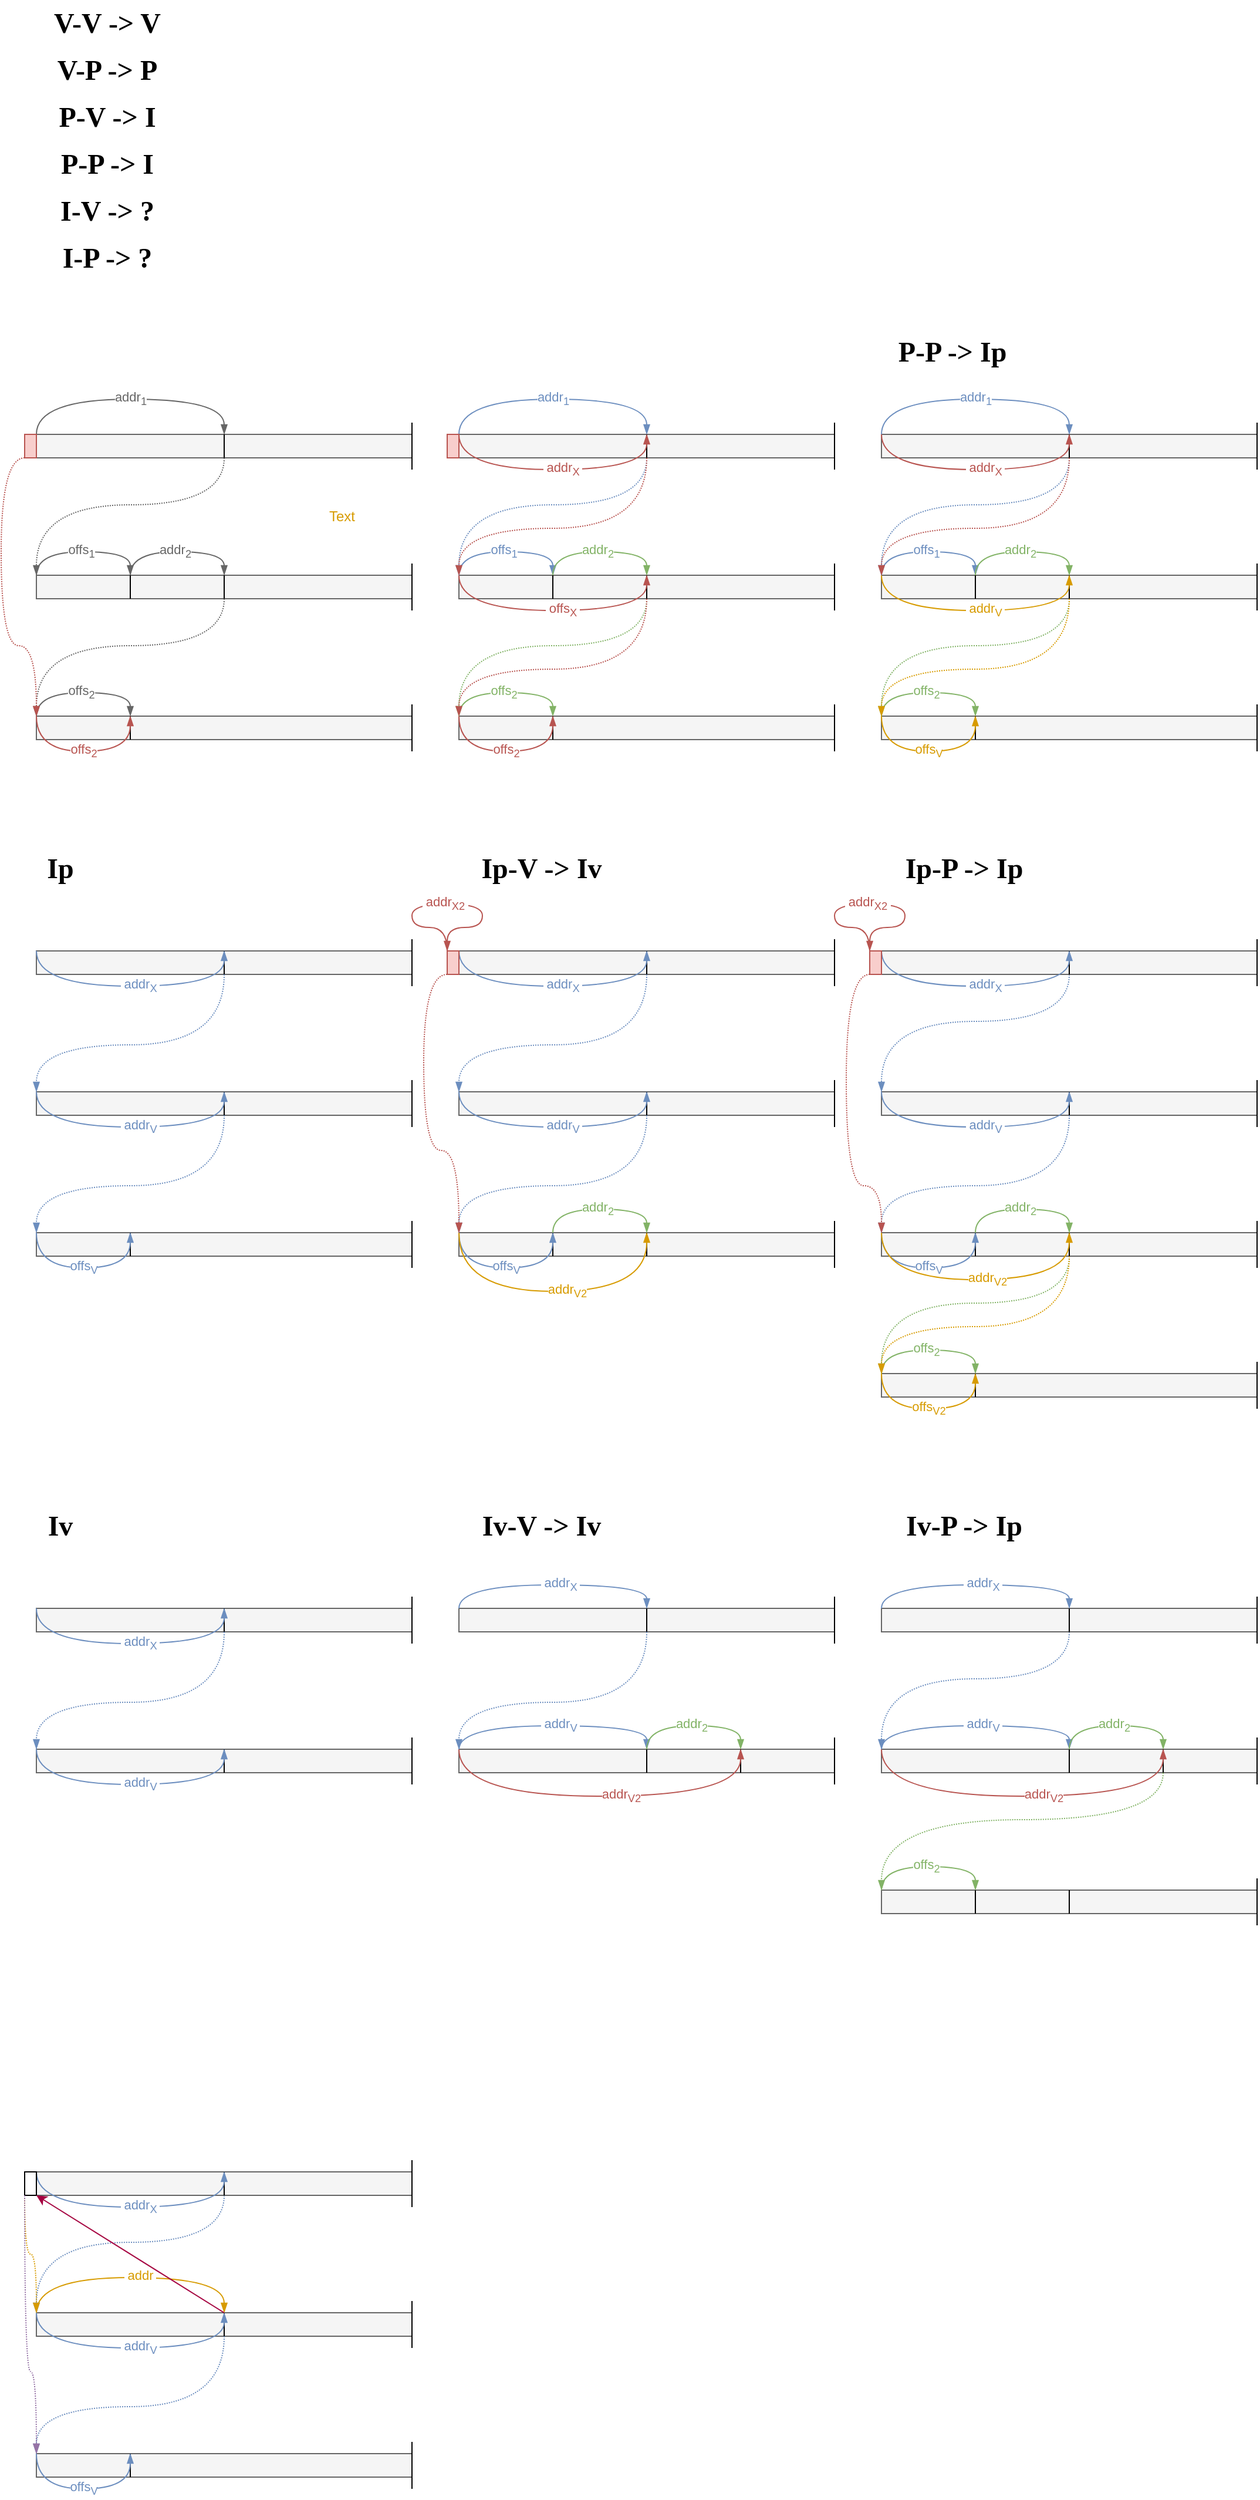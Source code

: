 <mxfile version="13.9.9" type="device"><diagram id="JArTjbS9OxUTu-RAu8Uh" name="Page-1"><mxGraphModel dx="1673" dy="1414" grid="1" gridSize="10" guides="1" tooltips="1" connect="1" arrows="1" fold="1" page="0" pageScale="1" pageWidth="1654" pageHeight="1169" math="0" shadow="0"><root><mxCell id="0"/><mxCell id="1" parent="0"/><mxCell id="Tyxf--RsqPoGuJE6vciI-9" value="" style="group" vertex="1" connectable="0" parent="1"><mxGeometry x="160" y="200" width="320" height="40" as="geometry"/></mxCell><mxCell id="Tyxf--RsqPoGuJE6vciI-10" value="" style="rounded=0;whiteSpace=wrap;html=1;fillColor=#f5f5f5;strokeColor=#666666;fontColor=#333333;" vertex="1" parent="Tyxf--RsqPoGuJE6vciI-9"><mxGeometry y="10" width="320" height="20" as="geometry"/></mxCell><mxCell id="Tyxf--RsqPoGuJE6vciI-11" value="" style="endArrow=none;html=1;" edge="1" parent="Tyxf--RsqPoGuJE6vciI-9"><mxGeometry width="50" height="50" relative="1" as="geometry"><mxPoint x="320" y="40" as="sourcePoint"/><mxPoint x="320" as="targetPoint"/></mxGeometry></mxCell><mxCell id="Tyxf--RsqPoGuJE6vciI-18" value="" style="endArrow=blockThin;html=1;endFill=1;exitX=0;exitY=0;exitDx=0;exitDy=0;edgeStyle=orthogonalEdgeStyle;curved=1;entryX=0.25;entryY=0;entryDx=0;entryDy=0;startArrow=none;startFill=0;fillColor=#f5f5f5;strokeColor=#666666;" edge="1" parent="Tyxf--RsqPoGuJE6vciI-9" source="Tyxf--RsqPoGuJE6vciI-10" target="Tyxf--RsqPoGuJE6vciI-10"><mxGeometry width="50" height="50" relative="1" as="geometry"><mxPoint y="-10" as="sourcePoint"/><mxPoint x="160" y="-10" as="targetPoint"/><Array as="points"><mxPoint y="-10"/><mxPoint x="80" y="-10"/></Array></mxGeometry></mxCell><mxCell id="Tyxf--RsqPoGuJE6vciI-19" value="offs&lt;sub&gt;1&lt;/sub&gt;" style="edgeLabel;html=1;align=center;verticalAlign=middle;resizable=0;points=[];fontColor=#666666;" vertex="1" connectable="0" parent="Tyxf--RsqPoGuJE6vciI-18"><mxGeometry x="0.201" y="-17" relative="1" as="geometry"><mxPoint x="-14.17" y="-17" as="offset"/></mxGeometry></mxCell><mxCell id="Tyxf--RsqPoGuJE6vciI-36" value="" style="endArrow=blockThin;html=1;endFill=1;exitX=0.25;exitY=0;exitDx=0;exitDy=0;edgeStyle=orthogonalEdgeStyle;curved=1;entryX=0.5;entryY=0;entryDx=0;entryDy=0;startArrow=none;startFill=0;fillColor=#f5f5f5;strokeColor=#666666;" edge="1" parent="Tyxf--RsqPoGuJE6vciI-9" source="Tyxf--RsqPoGuJE6vciI-10" target="Tyxf--RsqPoGuJE6vciI-10"><mxGeometry width="50" height="50" relative="1" as="geometry"><mxPoint x="80" as="sourcePoint"/><mxPoint x="160.0" as="targetPoint"/><Array as="points"><mxPoint x="80" y="-10"/><mxPoint x="160" y="-10"/></Array></mxGeometry></mxCell><mxCell id="Tyxf--RsqPoGuJE6vciI-37" value="addr&lt;sub&gt;2&lt;/sub&gt;" style="edgeLabel;html=1;align=center;verticalAlign=middle;resizable=0;points=[];fontColor=#666666;" vertex="1" connectable="0" parent="Tyxf--RsqPoGuJE6vciI-36"><mxGeometry x="0.201" y="-17" relative="1" as="geometry"><mxPoint x="-14.17" y="-17" as="offset"/></mxGeometry></mxCell><mxCell id="Tyxf--RsqPoGuJE6vciI-48" value="" style="endArrow=none;html=1;entryX=0.25;entryY=0;entryDx=0;entryDy=0;exitX=0.25;exitY=1;exitDx=0;exitDy=0;" edge="1" parent="Tyxf--RsqPoGuJE6vciI-9" source="Tyxf--RsqPoGuJE6vciI-10" target="Tyxf--RsqPoGuJE6vciI-10"><mxGeometry width="50" height="50" relative="1" as="geometry"><mxPoint x="150" y="40" as="sourcePoint"/><mxPoint x="200" y="-10" as="targetPoint"/></mxGeometry></mxCell><mxCell id="Tyxf--RsqPoGuJE6vciI-49" value="" style="endArrow=none;html=1;entryX=0.5;entryY=0;entryDx=0;entryDy=0;exitX=0.5;exitY=1;exitDx=0;exitDy=0;" edge="1" parent="Tyxf--RsqPoGuJE6vciI-9" source="Tyxf--RsqPoGuJE6vciI-10" target="Tyxf--RsqPoGuJE6vciI-10"><mxGeometry width="50" height="50" relative="1" as="geometry"><mxPoint x="90.0" y="40" as="sourcePoint"/><mxPoint x="90.0" y="20" as="targetPoint"/></mxGeometry></mxCell><mxCell id="Tyxf--RsqPoGuJE6vciI-34" value="" style="endArrow=blockThin;dashed=1;html=1;endFill=1;exitX=0.5;exitY=1;exitDx=0;exitDy=0;entryX=0;entryY=0;entryDx=0;entryDy=0;edgeStyle=orthogonalEdgeStyle;curved=1;dashPattern=1 1;fillColor=#f5f5f5;strokeColor=#666666;" edge="1" parent="1" source="Tyxf--RsqPoGuJE6vciI-29" target="Tyxf--RsqPoGuJE6vciI-10"><mxGeometry width="50" height="50" relative="1" as="geometry"><mxPoint x="360" y="190" as="sourcePoint"/><mxPoint x="320" y="140" as="targetPoint"/><Array as="points"><mxPoint x="320" y="150"/><mxPoint x="160" y="150"/></Array></mxGeometry></mxCell><mxCell id="Tyxf--RsqPoGuJE6vciI-38" value="" style="group" vertex="1" connectable="0" parent="1"><mxGeometry x="160" y="320" width="320" height="40" as="geometry"/></mxCell><mxCell id="Tyxf--RsqPoGuJE6vciI-39" value="" style="rounded=0;whiteSpace=wrap;html=1;fillColor=#f5f5f5;strokeColor=#666666;fontColor=#333333;" vertex="1" parent="Tyxf--RsqPoGuJE6vciI-38"><mxGeometry y="10" width="320" height="20" as="geometry"/></mxCell><mxCell id="Tyxf--RsqPoGuJE6vciI-40" value="" style="endArrow=none;html=1;" edge="1" parent="Tyxf--RsqPoGuJE6vciI-38"><mxGeometry width="50" height="50" relative="1" as="geometry"><mxPoint x="320" y="40" as="sourcePoint"/><mxPoint x="320" as="targetPoint"/></mxGeometry></mxCell><mxCell id="Tyxf--RsqPoGuJE6vciI-41" value="" style="endArrow=blockThin;html=1;endFill=1;exitX=0;exitY=0;exitDx=0;exitDy=0;edgeStyle=orthogonalEdgeStyle;curved=1;entryX=0.25;entryY=0;entryDx=0;entryDy=0;startArrow=none;startFill=0;strokeColor=#666666;" edge="1" parent="Tyxf--RsqPoGuJE6vciI-38" source="Tyxf--RsqPoGuJE6vciI-39" target="Tyxf--RsqPoGuJE6vciI-39"><mxGeometry width="50" height="50" relative="1" as="geometry"><mxPoint y="-10" as="sourcePoint"/><mxPoint x="160" y="-10" as="targetPoint"/><Array as="points"><mxPoint y="-10"/><mxPoint x="80" y="-10"/></Array></mxGeometry></mxCell><mxCell id="Tyxf--RsqPoGuJE6vciI-42" value="offs&lt;sub&gt;2&lt;/sub&gt;" style="edgeLabel;html=1;align=center;verticalAlign=middle;resizable=0;points=[];fontColor=#666666;" vertex="1" connectable="0" parent="Tyxf--RsqPoGuJE6vciI-41"><mxGeometry x="0.201" y="-17" relative="1" as="geometry"><mxPoint x="-14.17" y="-17" as="offset"/></mxGeometry></mxCell><mxCell id="Tyxf--RsqPoGuJE6vciI-158" value="" style="endArrow=none;html=1;entryX=0.25;entryY=0;entryDx=0;entryDy=0;exitX=0.25;exitY=1;exitDx=0;exitDy=0;" edge="1" parent="Tyxf--RsqPoGuJE6vciI-38" source="Tyxf--RsqPoGuJE6vciI-39" target="Tyxf--RsqPoGuJE6vciI-39"><mxGeometry width="50" height="50" relative="1" as="geometry"><mxPoint x="110" y="40" as="sourcePoint"/><mxPoint x="110.0" y="20" as="targetPoint"/></mxGeometry></mxCell><mxCell id="Tyxf--RsqPoGuJE6vciI-54" value="" style="endArrow=blockThin;html=1;endFill=1;exitX=0;exitY=0;exitDx=0;exitDy=0;edgeStyle=orthogonalEdgeStyle;curved=1;entryX=0.25;entryY=0;entryDx=0;entryDy=0;startArrow=none;startFill=0;strokeColor=#b85450;fillColor=#f8cecc;" edge="1" parent="Tyxf--RsqPoGuJE6vciI-38" source="Tyxf--RsqPoGuJE6vciI-39" target="Tyxf--RsqPoGuJE6vciI-39"><mxGeometry width="50" height="50" relative="1" as="geometry"><mxPoint x="10" y="20" as="sourcePoint"/><mxPoint x="90.0" y="20" as="targetPoint"/><Array as="points"><mxPoint y="40"/><mxPoint x="80" y="40"/></Array></mxGeometry></mxCell><mxCell id="Tyxf--RsqPoGuJE6vciI-55" value="offs&lt;sub&gt;2&lt;/sub&gt;" style="edgeLabel;html=1;align=center;verticalAlign=middle;resizable=0;points=[];fontColor=#B85450;" vertex="1" connectable="0" parent="Tyxf--RsqPoGuJE6vciI-54"><mxGeometry x="0.201" y="-17" relative="1" as="geometry"><mxPoint x="-14.17" y="-17" as="offset"/></mxGeometry></mxCell><mxCell id="Tyxf--RsqPoGuJE6vciI-50" value="" style="endArrow=blockThin;dashed=1;html=1;endFill=1;exitX=0.5;exitY=1;exitDx=0;exitDy=0;entryX=0;entryY=0;entryDx=0;entryDy=0;edgeStyle=orthogonalEdgeStyle;curved=1;dashPattern=1 1;fillColor=#f5f5f5;strokeColor=#666666;" edge="1" parent="1" source="Tyxf--RsqPoGuJE6vciI-10" target="Tyxf--RsqPoGuJE6vciI-39"><mxGeometry width="50" height="50" relative="1" as="geometry"><mxPoint x="410" y="210" as="sourcePoint"/><mxPoint x="250" y="310" as="targetPoint"/><Array as="points"><mxPoint x="320" y="270"/><mxPoint x="160" y="270"/></Array></mxGeometry></mxCell><mxCell id="Tyxf--RsqPoGuJE6vciI-53" value="" style="endArrow=blockThin;dashed=1;html=1;endFill=1;exitX=0;exitY=1;exitDx=0;exitDy=0;entryX=0;entryY=0;entryDx=0;entryDy=0;edgeStyle=orthogonalEdgeStyle;curved=1;dashPattern=1 1;fillColor=#f8cecc;strokeColor=#b85450;" edge="1" parent="1" source="Tyxf--RsqPoGuJE6vciI-52" target="Tyxf--RsqPoGuJE6vciI-39"><mxGeometry width="50" height="50" relative="1" as="geometry"><mxPoint x="280" y="210" as="sourcePoint"/><mxPoint x="120" y="310" as="targetPoint"/><Array as="points"><mxPoint x="130" y="110"/><mxPoint x="130" y="270"/><mxPoint x="160" y="270"/></Array></mxGeometry></mxCell><mxCell id="Tyxf--RsqPoGuJE6vciI-56" value="" style="group" vertex="1" connectable="0" parent="1"><mxGeometry x="150" y="80" width="330" height="40" as="geometry"/></mxCell><mxCell id="Tyxf--RsqPoGuJE6vciI-28" value="" style="group" vertex="1" connectable="0" parent="Tyxf--RsqPoGuJE6vciI-56"><mxGeometry x="10" width="320" height="40" as="geometry"/></mxCell><mxCell id="Tyxf--RsqPoGuJE6vciI-29" value="" style="rounded=0;whiteSpace=wrap;html=1;fillColor=#f5f5f5;strokeColor=#666666;fontColor=#333333;" vertex="1" parent="Tyxf--RsqPoGuJE6vciI-28"><mxGeometry y="10" width="320" height="20" as="geometry"/></mxCell><mxCell id="Tyxf--RsqPoGuJE6vciI-30" value="" style="endArrow=none;html=1;" edge="1" parent="Tyxf--RsqPoGuJE6vciI-28"><mxGeometry width="50" height="50" relative="1" as="geometry"><mxPoint x="320" y="40" as="sourcePoint"/><mxPoint x="320" as="targetPoint"/></mxGeometry></mxCell><mxCell id="Tyxf--RsqPoGuJE6vciI-31" value="" style="endArrow=blockThin;html=1;endFill=1;exitX=0;exitY=0;exitDx=0;exitDy=0;entryX=0.5;entryY=0;entryDx=0;entryDy=0;edgeStyle=orthogonalEdgeStyle;curved=1;fillColor=#f5f5f5;strokeColor=#666666;" edge="1" parent="Tyxf--RsqPoGuJE6vciI-28" source="Tyxf--RsqPoGuJE6vciI-29" target="Tyxf--RsqPoGuJE6vciI-29"><mxGeometry width="50" height="50" relative="1" as="geometry"><mxPoint y="-10" as="sourcePoint"/><mxPoint x="160" y="-10" as="targetPoint"/><Array as="points"><mxPoint y="-20"/><mxPoint x="160" y="-20"/></Array></mxGeometry></mxCell><mxCell id="Tyxf--RsqPoGuJE6vciI-32" value="addr&lt;sub&gt;1&lt;/sub&gt;" style="edgeLabel;html=1;align=center;verticalAlign=middle;resizable=0;points=[];fontColor=#666666;" vertex="1" connectable="0" parent="Tyxf--RsqPoGuJE6vciI-31"><mxGeometry x="0.201" y="-17" relative="1" as="geometry"><mxPoint x="-21.9" y="-17" as="offset"/></mxGeometry></mxCell><mxCell id="Tyxf--RsqPoGuJE6vciI-35" value="" style="endArrow=none;html=1;entryX=0.5;entryY=0;entryDx=0;entryDy=0;exitX=0.5;exitY=1;exitDx=0;exitDy=0;" edge="1" parent="Tyxf--RsqPoGuJE6vciI-28" source="Tyxf--RsqPoGuJE6vciI-29" target="Tyxf--RsqPoGuJE6vciI-29"><mxGeometry width="50" height="50" relative="1" as="geometry"><mxPoint x="200" y="110" as="sourcePoint"/><mxPoint x="250" y="60" as="targetPoint"/></mxGeometry></mxCell><mxCell id="Tyxf--RsqPoGuJE6vciI-52" value="" style="rounded=0;whiteSpace=wrap;html=1;fillColor=#f8cecc;strokeColor=#b85450;" vertex="1" parent="Tyxf--RsqPoGuJE6vciI-56"><mxGeometry y="10" width="10" height="20" as="geometry"/></mxCell><mxCell id="Tyxf--RsqPoGuJE6vciI-57" value="" style="group" vertex="1" connectable="0" parent="1"><mxGeometry x="520" y="200" width="320" height="40" as="geometry"/></mxCell><mxCell id="Tyxf--RsqPoGuJE6vciI-58" value="" style="rounded=0;whiteSpace=wrap;html=1;fillColor=#f5f5f5;strokeColor=#666666;fontColor=#333333;" vertex="1" parent="Tyxf--RsqPoGuJE6vciI-57"><mxGeometry y="10" width="320" height="20" as="geometry"/></mxCell><mxCell id="Tyxf--RsqPoGuJE6vciI-59" value="" style="endArrow=none;html=1;" edge="1" parent="Tyxf--RsqPoGuJE6vciI-57"><mxGeometry width="50" height="50" relative="1" as="geometry"><mxPoint x="320" y="40" as="sourcePoint"/><mxPoint x="320" as="targetPoint"/></mxGeometry></mxCell><mxCell id="Tyxf--RsqPoGuJE6vciI-60" value="" style="endArrow=blockThin;html=1;endFill=1;exitX=0;exitY=0;exitDx=0;exitDy=0;edgeStyle=orthogonalEdgeStyle;curved=1;entryX=0.25;entryY=0;entryDx=0;entryDy=0;startArrow=none;startFill=0;fillColor=#dae8fc;strokeColor=#6c8ebf;" edge="1" parent="Tyxf--RsqPoGuJE6vciI-57" source="Tyxf--RsqPoGuJE6vciI-58" target="Tyxf--RsqPoGuJE6vciI-58"><mxGeometry width="50" height="50" relative="1" as="geometry"><mxPoint y="-10" as="sourcePoint"/><mxPoint x="160" y="-10" as="targetPoint"/><Array as="points"><mxPoint y="-10"/><mxPoint x="80" y="-10"/></Array></mxGeometry></mxCell><mxCell id="Tyxf--RsqPoGuJE6vciI-61" value="offs&lt;sub&gt;1&lt;/sub&gt;" style="edgeLabel;html=1;align=center;verticalAlign=middle;resizable=0;points=[];fontColor=#6C8EBF;" vertex="1" connectable="0" parent="Tyxf--RsqPoGuJE6vciI-60"><mxGeometry x="0.201" y="-17" relative="1" as="geometry"><mxPoint x="-14.17" y="-17" as="offset"/></mxGeometry></mxCell><mxCell id="Tyxf--RsqPoGuJE6vciI-62" value="" style="endArrow=blockThin;html=1;endFill=1;exitX=0.25;exitY=0;exitDx=0;exitDy=0;edgeStyle=orthogonalEdgeStyle;curved=1;entryX=0.5;entryY=0;entryDx=0;entryDy=0;startArrow=none;startFill=0;fillColor=#d5e8d4;strokeColor=#82b366;" edge="1" parent="Tyxf--RsqPoGuJE6vciI-57" source="Tyxf--RsqPoGuJE6vciI-58" target="Tyxf--RsqPoGuJE6vciI-58"><mxGeometry width="50" height="50" relative="1" as="geometry"><mxPoint x="80" as="sourcePoint"/><mxPoint x="160.0" as="targetPoint"/><Array as="points"><mxPoint x="80" y="-10"/><mxPoint x="160" y="-10"/></Array></mxGeometry></mxCell><mxCell id="Tyxf--RsqPoGuJE6vciI-63" value="addr&lt;sub&gt;2&lt;/sub&gt;" style="edgeLabel;html=1;align=center;verticalAlign=middle;resizable=0;points=[];fontColor=#82B366;" vertex="1" connectable="0" parent="Tyxf--RsqPoGuJE6vciI-62"><mxGeometry x="0.201" y="-17" relative="1" as="geometry"><mxPoint x="-14.17" y="-17" as="offset"/></mxGeometry></mxCell><mxCell id="Tyxf--RsqPoGuJE6vciI-64" value="" style="endArrow=none;html=1;entryX=0.25;entryY=0;entryDx=0;entryDy=0;exitX=0.25;exitY=1;exitDx=0;exitDy=0;" edge="1" parent="Tyxf--RsqPoGuJE6vciI-57" source="Tyxf--RsqPoGuJE6vciI-58" target="Tyxf--RsqPoGuJE6vciI-58"><mxGeometry width="50" height="50" relative="1" as="geometry"><mxPoint x="150" y="40" as="sourcePoint"/><mxPoint x="200" y="-10" as="targetPoint"/></mxGeometry></mxCell><mxCell id="Tyxf--RsqPoGuJE6vciI-65" value="" style="endArrow=none;html=1;entryX=0.5;entryY=0;entryDx=0;entryDy=0;exitX=0.5;exitY=1;exitDx=0;exitDy=0;" edge="1" parent="Tyxf--RsqPoGuJE6vciI-57" source="Tyxf--RsqPoGuJE6vciI-58" target="Tyxf--RsqPoGuJE6vciI-58"><mxGeometry width="50" height="50" relative="1" as="geometry"><mxPoint x="90.0" y="40" as="sourcePoint"/><mxPoint x="90.0" y="20" as="targetPoint"/></mxGeometry></mxCell><mxCell id="Tyxf--RsqPoGuJE6vciI-84" value="" style="endArrow=blockThin;html=1;endFill=1;exitX=0;exitY=0;exitDx=0;exitDy=0;edgeStyle=orthogonalEdgeStyle;curved=1;startArrow=none;startFill=0;strokeColor=#b85450;fillColor=#f8cecc;entryX=0.5;entryY=0;entryDx=0;entryDy=0;" edge="1" parent="Tyxf--RsqPoGuJE6vciI-57" source="Tyxf--RsqPoGuJE6vciI-58" target="Tyxf--RsqPoGuJE6vciI-58"><mxGeometry width="50" height="50" relative="1" as="geometry"><mxPoint y="10" as="sourcePoint"/><mxPoint x="90" y="40" as="targetPoint"/><Array as="points"><mxPoint y="40"/><mxPoint x="160" y="40"/></Array></mxGeometry></mxCell><mxCell id="Tyxf--RsqPoGuJE6vciI-85" value="&amp;nbsp;offs&lt;sub&gt;X&amp;nbsp;&lt;/sub&gt;" style="edgeLabel;html=1;align=center;verticalAlign=middle;resizable=0;points=[];fontColor=#B85450;" vertex="1" connectable="0" parent="Tyxf--RsqPoGuJE6vciI-84"><mxGeometry x="0.201" y="-17" relative="1" as="geometry"><mxPoint x="-14.17" y="-17" as="offset"/></mxGeometry></mxCell><mxCell id="Tyxf--RsqPoGuJE6vciI-66" value="" style="endArrow=blockThin;dashed=1;html=1;endFill=1;exitX=0.5;exitY=1;exitDx=0;exitDy=0;entryX=0;entryY=0;entryDx=0;entryDy=0;edgeStyle=orthogonalEdgeStyle;curved=1;dashPattern=1 1;fillColor=#dae8fc;strokeColor=#6c8ebf;" edge="1" parent="1" source="Tyxf--RsqPoGuJE6vciI-78" target="Tyxf--RsqPoGuJE6vciI-58"><mxGeometry width="50" height="50" relative="1" as="geometry"><mxPoint x="720" y="190" as="sourcePoint"/><mxPoint x="680" y="140" as="targetPoint"/><Array as="points"><mxPoint x="680" y="150"/><mxPoint x="520" y="150"/></Array></mxGeometry></mxCell><mxCell id="Tyxf--RsqPoGuJE6vciI-67" value="" style="group" vertex="1" connectable="0" parent="1"><mxGeometry x="520" y="320" width="320" height="40" as="geometry"/></mxCell><mxCell id="Tyxf--RsqPoGuJE6vciI-68" value="" style="rounded=0;whiteSpace=wrap;html=1;fillColor=#f5f5f5;strokeColor=#666666;fontColor=#333333;" vertex="1" parent="Tyxf--RsqPoGuJE6vciI-67"><mxGeometry y="10" width="320" height="20" as="geometry"/></mxCell><mxCell id="Tyxf--RsqPoGuJE6vciI-69" value="" style="endArrow=none;html=1;" edge="1" parent="Tyxf--RsqPoGuJE6vciI-67"><mxGeometry width="50" height="50" relative="1" as="geometry"><mxPoint x="320" y="40" as="sourcePoint"/><mxPoint x="320" as="targetPoint"/></mxGeometry></mxCell><mxCell id="Tyxf--RsqPoGuJE6vciI-70" value="" style="endArrow=blockThin;html=1;endFill=1;exitX=0;exitY=0;exitDx=0;exitDy=0;edgeStyle=orthogonalEdgeStyle;curved=1;entryX=0.25;entryY=0;entryDx=0;entryDy=0;startArrow=none;startFill=0;strokeColor=#82b366;fillColor=#d5e8d4;" edge="1" parent="Tyxf--RsqPoGuJE6vciI-67" source="Tyxf--RsqPoGuJE6vciI-68" target="Tyxf--RsqPoGuJE6vciI-68"><mxGeometry width="50" height="50" relative="1" as="geometry"><mxPoint y="-10" as="sourcePoint"/><mxPoint x="160" y="-10" as="targetPoint"/><Array as="points"><mxPoint y="-10"/><mxPoint x="80" y="-10"/></Array></mxGeometry></mxCell><mxCell id="Tyxf--RsqPoGuJE6vciI-71" value="offs&lt;sub&gt;2&lt;/sub&gt;" style="edgeLabel;html=1;align=center;verticalAlign=middle;resizable=0;points=[];fontColor=#82B366;" vertex="1" connectable="0" parent="Tyxf--RsqPoGuJE6vciI-70"><mxGeometry x="0.201" y="-17" relative="1" as="geometry"><mxPoint x="-14.17" y="-17" as="offset"/></mxGeometry></mxCell><mxCell id="Tyxf--RsqPoGuJE6vciI-156" value="" style="endArrow=none;html=1;entryX=0.25;entryY=0;entryDx=0;entryDy=0;exitX=0.25;exitY=1;exitDx=0;exitDy=0;" edge="1" parent="Tyxf--RsqPoGuJE6vciI-67" source="Tyxf--RsqPoGuJE6vciI-68" target="Tyxf--RsqPoGuJE6vciI-68"><mxGeometry width="50" height="50" relative="1" as="geometry"><mxPoint x="100" y="40" as="sourcePoint"/><mxPoint x="100.0" y="20" as="targetPoint"/></mxGeometry></mxCell><mxCell id="Tyxf--RsqPoGuJE6vciI-72" value="" style="endArrow=blockThin;html=1;endFill=1;exitX=0;exitY=0;exitDx=0;exitDy=0;edgeStyle=orthogonalEdgeStyle;curved=1;entryX=0.25;entryY=0;entryDx=0;entryDy=0;startArrow=none;startFill=0;strokeColor=#b85450;fillColor=#f8cecc;" edge="1" parent="Tyxf--RsqPoGuJE6vciI-67" source="Tyxf--RsqPoGuJE6vciI-68" target="Tyxf--RsqPoGuJE6vciI-68"><mxGeometry width="50" height="50" relative="1" as="geometry"><mxPoint x="10" y="20" as="sourcePoint"/><mxPoint x="90.0" y="20" as="targetPoint"/><Array as="points"><mxPoint y="40"/><mxPoint x="80" y="40"/></Array></mxGeometry></mxCell><mxCell id="Tyxf--RsqPoGuJE6vciI-73" value="offs&lt;sub&gt;2&lt;/sub&gt;" style="edgeLabel;html=1;align=center;verticalAlign=middle;resizable=0;points=[];fontColor=#B85450;" vertex="1" connectable="0" parent="Tyxf--RsqPoGuJE6vciI-72"><mxGeometry x="0.201" y="-17" relative="1" as="geometry"><mxPoint x="-14.17" y="-17" as="offset"/></mxGeometry></mxCell><mxCell id="Tyxf--RsqPoGuJE6vciI-74" value="" style="endArrow=blockThin;dashed=1;html=1;endFill=1;exitX=0.5;exitY=1;exitDx=0;exitDy=0;entryX=0;entryY=0;entryDx=0;entryDy=0;edgeStyle=orthogonalEdgeStyle;curved=1;dashPattern=1 1;fillColor=#d5e8d4;strokeColor=#82b366;" edge="1" parent="1" source="Tyxf--RsqPoGuJE6vciI-58" target="Tyxf--RsqPoGuJE6vciI-68"><mxGeometry width="50" height="50" relative="1" as="geometry"><mxPoint x="770" y="210" as="sourcePoint"/><mxPoint x="610" y="310" as="targetPoint"/><Array as="points"><mxPoint x="680" y="270"/><mxPoint x="520" y="270"/></Array></mxGeometry></mxCell><mxCell id="Tyxf--RsqPoGuJE6vciI-76" value="" style="group" vertex="1" connectable="0" parent="1"><mxGeometry x="510" y="80" width="330" height="40" as="geometry"/></mxCell><mxCell id="Tyxf--RsqPoGuJE6vciI-77" value="" style="group" vertex="1" connectable="0" parent="Tyxf--RsqPoGuJE6vciI-76"><mxGeometry x="10" width="320" height="40" as="geometry"/></mxCell><mxCell id="Tyxf--RsqPoGuJE6vciI-78" value="" style="rounded=0;whiteSpace=wrap;html=1;fillColor=#f5f5f5;strokeColor=#666666;fontColor=#333333;" vertex="1" parent="Tyxf--RsqPoGuJE6vciI-77"><mxGeometry y="10" width="320" height="20" as="geometry"/></mxCell><mxCell id="Tyxf--RsqPoGuJE6vciI-79" value="" style="endArrow=none;html=1;" edge="1" parent="Tyxf--RsqPoGuJE6vciI-77"><mxGeometry width="50" height="50" relative="1" as="geometry"><mxPoint x="320" y="40" as="sourcePoint"/><mxPoint x="320" as="targetPoint"/></mxGeometry></mxCell><mxCell id="Tyxf--RsqPoGuJE6vciI-80" value="" style="endArrow=blockThin;html=1;endFill=1;exitX=0;exitY=0;exitDx=0;exitDy=0;entryX=0.5;entryY=0;entryDx=0;entryDy=0;edgeStyle=orthogonalEdgeStyle;curved=1;fillColor=#dae8fc;strokeColor=#6c8ebf;" edge="1" parent="Tyxf--RsqPoGuJE6vciI-77" source="Tyxf--RsqPoGuJE6vciI-78" target="Tyxf--RsqPoGuJE6vciI-78"><mxGeometry width="50" height="50" relative="1" as="geometry"><mxPoint y="-10" as="sourcePoint"/><mxPoint x="160" y="-10" as="targetPoint"/><Array as="points"><mxPoint y="-20"/><mxPoint x="160" y="-20"/></Array></mxGeometry></mxCell><mxCell id="Tyxf--RsqPoGuJE6vciI-81" value="addr&lt;sub&gt;1&lt;/sub&gt;" style="edgeLabel;html=1;align=center;verticalAlign=middle;resizable=0;points=[];fontColor=#6C8EBF;" vertex="1" connectable="0" parent="Tyxf--RsqPoGuJE6vciI-80"><mxGeometry x="0.201" y="-17" relative="1" as="geometry"><mxPoint x="-21.9" y="-17" as="offset"/></mxGeometry></mxCell><mxCell id="Tyxf--RsqPoGuJE6vciI-82" value="" style="endArrow=none;html=1;entryX=0.5;entryY=0;entryDx=0;entryDy=0;exitX=0.5;exitY=1;exitDx=0;exitDy=0;" edge="1" parent="Tyxf--RsqPoGuJE6vciI-77" source="Tyxf--RsqPoGuJE6vciI-78" target="Tyxf--RsqPoGuJE6vciI-78"><mxGeometry width="50" height="50" relative="1" as="geometry"><mxPoint x="200" y="110" as="sourcePoint"/><mxPoint x="250" y="60" as="targetPoint"/></mxGeometry></mxCell><mxCell id="Tyxf--RsqPoGuJE6vciI-88" value="" style="endArrow=blockThin;html=1;endFill=1;exitX=0;exitY=0;exitDx=0;exitDy=0;edgeStyle=orthogonalEdgeStyle;curved=1;startArrow=none;startFill=0;strokeColor=#b85450;fillColor=#f8cecc;entryX=0.5;entryY=0;entryDx=0;entryDy=0;" edge="1" parent="Tyxf--RsqPoGuJE6vciI-77" source="Tyxf--RsqPoGuJE6vciI-78" target="Tyxf--RsqPoGuJE6vciI-78"><mxGeometry width="50" height="50" relative="1" as="geometry"><mxPoint x="10" y="40" as="sourcePoint"/><mxPoint x="170" y="40" as="targetPoint"/><Array as="points"><mxPoint y="40"/><mxPoint x="160" y="40"/></Array></mxGeometry></mxCell><mxCell id="Tyxf--RsqPoGuJE6vciI-89" value="&amp;nbsp;addr&lt;sub&gt;X&amp;nbsp;&lt;/sub&gt;" style="edgeLabel;html=1;align=center;verticalAlign=middle;resizable=0;points=[];fontColor=#B85450;" vertex="1" connectable="0" parent="Tyxf--RsqPoGuJE6vciI-88"><mxGeometry x="0.201" y="-17" relative="1" as="geometry"><mxPoint x="-14.17" y="-17" as="offset"/></mxGeometry></mxCell><mxCell id="Tyxf--RsqPoGuJE6vciI-83" value="" style="rounded=0;whiteSpace=wrap;html=1;fillColor=#f8cecc;strokeColor=#b85450;" vertex="1" parent="Tyxf--RsqPoGuJE6vciI-76"><mxGeometry y="10" width="10" height="20" as="geometry"/></mxCell><mxCell id="Tyxf--RsqPoGuJE6vciI-86" value="" style="endArrow=blockThin;dashed=1;html=1;endFill=1;edgeStyle=orthogonalEdgeStyle;curved=1;dashPattern=1 1;fillColor=#f8cecc;strokeColor=#b85450;exitX=0.5;exitY=1;exitDx=0;exitDy=0;entryX=0;entryY=0;entryDx=0;entryDy=0;" edge="1" parent="1" source="Tyxf--RsqPoGuJE6vciI-58" target="Tyxf--RsqPoGuJE6vciI-68"><mxGeometry width="50" height="50" relative="1" as="geometry"><mxPoint x="690" y="240" as="sourcePoint"/><mxPoint x="530" y="300" as="targetPoint"/><Array as="points"><mxPoint x="680" y="290"/><mxPoint x="520" y="290"/></Array></mxGeometry></mxCell><mxCell id="Tyxf--RsqPoGuJE6vciI-90" value="" style="endArrow=blockThin;dashed=1;html=1;endFill=1;edgeStyle=orthogonalEdgeStyle;curved=1;dashPattern=1 1;fillColor=#f8cecc;strokeColor=#b85450;exitX=0.5;exitY=1;exitDx=0;exitDy=0;entryX=0;entryY=0;entryDx=0;entryDy=0;" edge="1" parent="1" source="Tyxf--RsqPoGuJE6vciI-78" target="Tyxf--RsqPoGuJE6vciI-58"><mxGeometry width="50" height="50" relative="1" as="geometry"><mxPoint x="690" y="240" as="sourcePoint"/><mxPoint x="520" y="180" as="targetPoint"/><Array as="points"><mxPoint x="680" y="170"/><mxPoint x="520" y="170"/></Array></mxGeometry></mxCell><mxCell id="Tyxf--RsqPoGuJE6vciI-123" value="" style="group" vertex="1" connectable="0" parent="1"><mxGeometry x="880" y="200" width="320" height="40" as="geometry"/></mxCell><mxCell id="Tyxf--RsqPoGuJE6vciI-124" value="" style="rounded=0;whiteSpace=wrap;html=1;fillColor=#f5f5f5;strokeColor=#666666;fontColor=#333333;" vertex="1" parent="Tyxf--RsqPoGuJE6vciI-123"><mxGeometry y="10" width="320" height="20" as="geometry"/></mxCell><mxCell id="Tyxf--RsqPoGuJE6vciI-125" value="" style="endArrow=none;html=1;" edge="1" parent="Tyxf--RsqPoGuJE6vciI-123"><mxGeometry width="50" height="50" relative="1" as="geometry"><mxPoint x="320" y="40" as="sourcePoint"/><mxPoint x="320" as="targetPoint"/></mxGeometry></mxCell><mxCell id="Tyxf--RsqPoGuJE6vciI-126" value="" style="endArrow=blockThin;html=1;endFill=1;exitX=0;exitY=0;exitDx=0;exitDy=0;edgeStyle=orthogonalEdgeStyle;curved=1;entryX=0.25;entryY=0;entryDx=0;entryDy=0;startArrow=none;startFill=0;fillColor=#dae8fc;strokeColor=#6c8ebf;" edge="1" parent="Tyxf--RsqPoGuJE6vciI-123" source="Tyxf--RsqPoGuJE6vciI-124" target="Tyxf--RsqPoGuJE6vciI-124"><mxGeometry width="50" height="50" relative="1" as="geometry"><mxPoint y="-10" as="sourcePoint"/><mxPoint x="160" y="-10" as="targetPoint"/><Array as="points"><mxPoint y="-10"/><mxPoint x="80" y="-10"/></Array></mxGeometry></mxCell><mxCell id="Tyxf--RsqPoGuJE6vciI-127" value="offs&lt;sub&gt;1&lt;/sub&gt;" style="edgeLabel;html=1;align=center;verticalAlign=middle;resizable=0;points=[];fontColor=#6C8EBF;" vertex="1" connectable="0" parent="Tyxf--RsqPoGuJE6vciI-126"><mxGeometry x="0.201" y="-17" relative="1" as="geometry"><mxPoint x="-14.17" y="-17" as="offset"/></mxGeometry></mxCell><mxCell id="Tyxf--RsqPoGuJE6vciI-128" value="" style="endArrow=blockThin;html=1;endFill=1;exitX=0.25;exitY=0;exitDx=0;exitDy=0;edgeStyle=orthogonalEdgeStyle;curved=1;entryX=0.5;entryY=0;entryDx=0;entryDy=0;startArrow=none;startFill=0;fillColor=#d5e8d4;strokeColor=#82b366;" edge="1" parent="Tyxf--RsqPoGuJE6vciI-123" source="Tyxf--RsqPoGuJE6vciI-124" target="Tyxf--RsqPoGuJE6vciI-124"><mxGeometry width="50" height="50" relative="1" as="geometry"><mxPoint x="80" as="sourcePoint"/><mxPoint x="160.0" as="targetPoint"/><Array as="points"><mxPoint x="80" y="-10"/><mxPoint x="160" y="-10"/></Array></mxGeometry></mxCell><mxCell id="Tyxf--RsqPoGuJE6vciI-129" value="addr&lt;sub&gt;2&lt;/sub&gt;" style="edgeLabel;html=1;align=center;verticalAlign=middle;resizable=0;points=[];fontColor=#82B366;" vertex="1" connectable="0" parent="Tyxf--RsqPoGuJE6vciI-128"><mxGeometry x="0.201" y="-17" relative="1" as="geometry"><mxPoint x="-14.17" y="-17" as="offset"/></mxGeometry></mxCell><mxCell id="Tyxf--RsqPoGuJE6vciI-130" value="" style="endArrow=none;html=1;entryX=0.25;entryY=0;entryDx=0;entryDy=0;exitX=0.25;exitY=1;exitDx=0;exitDy=0;" edge="1" parent="Tyxf--RsqPoGuJE6vciI-123" source="Tyxf--RsqPoGuJE6vciI-124" target="Tyxf--RsqPoGuJE6vciI-124"><mxGeometry width="50" height="50" relative="1" as="geometry"><mxPoint x="150" y="40" as="sourcePoint"/><mxPoint x="200" y="-10" as="targetPoint"/></mxGeometry></mxCell><mxCell id="Tyxf--RsqPoGuJE6vciI-131" value="" style="endArrow=none;html=1;entryX=0.5;entryY=0;entryDx=0;entryDy=0;exitX=0.5;exitY=1;exitDx=0;exitDy=0;" edge="1" parent="Tyxf--RsqPoGuJE6vciI-123" source="Tyxf--RsqPoGuJE6vciI-124" target="Tyxf--RsqPoGuJE6vciI-124"><mxGeometry width="50" height="50" relative="1" as="geometry"><mxPoint x="90.0" y="40" as="sourcePoint"/><mxPoint x="90.0" y="20" as="targetPoint"/></mxGeometry></mxCell><mxCell id="Tyxf--RsqPoGuJE6vciI-132" value="" style="endArrow=blockThin;html=1;endFill=1;exitX=0;exitY=0;exitDx=0;exitDy=0;edgeStyle=orthogonalEdgeStyle;curved=1;startArrow=none;startFill=0;fillColor=#ffe6cc;entryX=0.5;entryY=0;entryDx=0;entryDy=0;strokeColor=#D79B00;" edge="1" parent="Tyxf--RsqPoGuJE6vciI-123" source="Tyxf--RsqPoGuJE6vciI-124" target="Tyxf--RsqPoGuJE6vciI-124"><mxGeometry width="50" height="50" relative="1" as="geometry"><mxPoint y="10" as="sourcePoint"/><mxPoint x="90" y="40" as="targetPoint"/><Array as="points"><mxPoint y="40"/><mxPoint x="160" y="40"/></Array></mxGeometry></mxCell><mxCell id="Tyxf--RsqPoGuJE6vciI-133" value="&amp;nbsp;addr&lt;sub&gt;V&amp;nbsp;&lt;/sub&gt;" style="edgeLabel;html=1;align=center;verticalAlign=middle;resizable=0;points=[];fontColor=#D79B00;" vertex="1" connectable="0" parent="Tyxf--RsqPoGuJE6vciI-132"><mxGeometry x="0.201" y="-17" relative="1" as="geometry"><mxPoint x="-14.17" y="-17" as="offset"/></mxGeometry></mxCell><mxCell id="Tyxf--RsqPoGuJE6vciI-134" value="" style="endArrow=blockThin;dashed=1;html=1;endFill=1;exitX=0.5;exitY=1;exitDx=0;exitDy=0;entryX=0;entryY=0;entryDx=0;entryDy=0;edgeStyle=orthogonalEdgeStyle;curved=1;dashPattern=1 1;fillColor=#dae8fc;strokeColor=#6c8ebf;" edge="1" parent="1" source="Tyxf--RsqPoGuJE6vciI-145" target="Tyxf--RsqPoGuJE6vciI-124"><mxGeometry width="50" height="50" relative="1" as="geometry"><mxPoint x="1080" y="190" as="sourcePoint"/><mxPoint x="1040" y="140" as="targetPoint"/><Array as="points"><mxPoint x="1040" y="150"/><mxPoint x="880" y="150"/></Array></mxGeometry></mxCell><mxCell id="Tyxf--RsqPoGuJE6vciI-135" value="" style="group" vertex="1" connectable="0" parent="1"><mxGeometry x="880" y="320" width="320" height="40" as="geometry"/></mxCell><mxCell id="Tyxf--RsqPoGuJE6vciI-136" value="" style="rounded=0;whiteSpace=wrap;html=1;fillColor=#f5f5f5;strokeColor=#666666;fontColor=#333333;" vertex="1" parent="Tyxf--RsqPoGuJE6vciI-135"><mxGeometry y="10" width="320" height="20" as="geometry"/></mxCell><mxCell id="Tyxf--RsqPoGuJE6vciI-137" value="" style="endArrow=none;html=1;" edge="1" parent="Tyxf--RsqPoGuJE6vciI-135"><mxGeometry width="50" height="50" relative="1" as="geometry"><mxPoint x="320" y="40" as="sourcePoint"/><mxPoint x="320" as="targetPoint"/></mxGeometry></mxCell><mxCell id="Tyxf--RsqPoGuJE6vciI-138" value="" style="endArrow=blockThin;html=1;endFill=1;exitX=0;exitY=0;exitDx=0;exitDy=0;edgeStyle=orthogonalEdgeStyle;curved=1;entryX=0.25;entryY=0;entryDx=0;entryDy=0;startArrow=none;startFill=0;strokeColor=#82b366;fillColor=#d5e8d4;" edge="1" parent="Tyxf--RsqPoGuJE6vciI-135" source="Tyxf--RsqPoGuJE6vciI-136" target="Tyxf--RsqPoGuJE6vciI-136"><mxGeometry width="50" height="50" relative="1" as="geometry"><mxPoint y="-10" as="sourcePoint"/><mxPoint x="160" y="-10" as="targetPoint"/><Array as="points"><mxPoint y="-10"/><mxPoint x="80" y="-10"/></Array></mxGeometry></mxCell><mxCell id="Tyxf--RsqPoGuJE6vciI-139" value="offs&lt;sub&gt;2&lt;/sub&gt;" style="edgeLabel;html=1;align=center;verticalAlign=middle;resizable=0;points=[];fontColor=#82B366;" vertex="1" connectable="0" parent="Tyxf--RsqPoGuJE6vciI-138"><mxGeometry x="0.201" y="-17" relative="1" as="geometry"><mxPoint x="-14.17" y="-17" as="offset"/></mxGeometry></mxCell><mxCell id="Tyxf--RsqPoGuJE6vciI-155" value="" style="endArrow=none;html=1;entryX=0.25;entryY=0;entryDx=0;entryDy=0;exitX=0.25;exitY=1;exitDx=0;exitDy=0;" edge="1" parent="Tyxf--RsqPoGuJE6vciI-135" source="Tyxf--RsqPoGuJE6vciI-136" target="Tyxf--RsqPoGuJE6vciI-136"><mxGeometry width="50" height="50" relative="1" as="geometry"><mxPoint x="90" y="30" as="sourcePoint"/><mxPoint x="90" y="10" as="targetPoint"/></mxGeometry></mxCell><mxCell id="Tyxf--RsqPoGuJE6vciI-140" value="" style="endArrow=blockThin;html=1;endFill=1;exitX=0;exitY=0;exitDx=0;exitDy=0;edgeStyle=orthogonalEdgeStyle;curved=1;entryX=0.25;entryY=0;entryDx=0;entryDy=0;startArrow=none;startFill=0;strokeColor=#d79b00;fillColor=#ffe6cc;" edge="1" parent="Tyxf--RsqPoGuJE6vciI-135" source="Tyxf--RsqPoGuJE6vciI-136" target="Tyxf--RsqPoGuJE6vciI-136"><mxGeometry width="50" height="50" relative="1" as="geometry"><mxPoint x="10" y="20" as="sourcePoint"/><mxPoint x="90.0" y="20" as="targetPoint"/><Array as="points"><mxPoint y="40"/><mxPoint x="80" y="40"/></Array></mxGeometry></mxCell><mxCell id="Tyxf--RsqPoGuJE6vciI-141" value="offs&lt;sub&gt;V&lt;br&gt;&lt;/sub&gt;" style="edgeLabel;html=1;align=center;verticalAlign=middle;resizable=0;points=[];fontColor=#D79B00;" vertex="1" connectable="0" parent="Tyxf--RsqPoGuJE6vciI-140"><mxGeometry x="0.201" y="-17" relative="1" as="geometry"><mxPoint x="-14.17" y="-17" as="offset"/></mxGeometry></mxCell><mxCell id="Tyxf--RsqPoGuJE6vciI-142" value="" style="endArrow=blockThin;dashed=1;html=1;endFill=1;exitX=0.5;exitY=1;exitDx=0;exitDy=0;entryX=0;entryY=0;entryDx=0;entryDy=0;edgeStyle=orthogonalEdgeStyle;curved=1;dashPattern=1 1;fillColor=#d5e8d4;strokeColor=#82b366;" edge="1" parent="1" source="Tyxf--RsqPoGuJE6vciI-124" target="Tyxf--RsqPoGuJE6vciI-136"><mxGeometry width="50" height="50" relative="1" as="geometry"><mxPoint x="1130" y="210" as="sourcePoint"/><mxPoint x="970" y="310" as="targetPoint"/><Array as="points"><mxPoint x="1040" y="270"/><mxPoint x="880" y="270"/></Array></mxGeometry></mxCell><mxCell id="Tyxf--RsqPoGuJE6vciI-143" value="" style="group" vertex="1" connectable="0" parent="1"><mxGeometry x="870" y="80" width="330" height="40" as="geometry"/></mxCell><mxCell id="Tyxf--RsqPoGuJE6vciI-144" value="" style="group" vertex="1" connectable="0" parent="Tyxf--RsqPoGuJE6vciI-143"><mxGeometry x="10" width="320" height="40" as="geometry"/></mxCell><mxCell id="Tyxf--RsqPoGuJE6vciI-145" value="" style="rounded=0;whiteSpace=wrap;html=1;fillColor=#f5f5f5;strokeColor=#666666;fontColor=#333333;" vertex="1" parent="Tyxf--RsqPoGuJE6vciI-144"><mxGeometry y="10" width="320" height="20" as="geometry"/></mxCell><mxCell id="Tyxf--RsqPoGuJE6vciI-146" value="" style="endArrow=none;html=1;" edge="1" parent="Tyxf--RsqPoGuJE6vciI-144"><mxGeometry width="50" height="50" relative="1" as="geometry"><mxPoint x="320" y="40" as="sourcePoint"/><mxPoint x="320" as="targetPoint"/></mxGeometry></mxCell><mxCell id="Tyxf--RsqPoGuJE6vciI-147" value="" style="endArrow=blockThin;html=1;endFill=1;exitX=0;exitY=0;exitDx=0;exitDy=0;entryX=0.5;entryY=0;entryDx=0;entryDy=0;edgeStyle=orthogonalEdgeStyle;curved=1;fillColor=#dae8fc;strokeColor=#6c8ebf;" edge="1" parent="Tyxf--RsqPoGuJE6vciI-144" source="Tyxf--RsqPoGuJE6vciI-145" target="Tyxf--RsqPoGuJE6vciI-145"><mxGeometry width="50" height="50" relative="1" as="geometry"><mxPoint y="-10" as="sourcePoint"/><mxPoint x="160" y="-10" as="targetPoint"/><Array as="points"><mxPoint y="-20"/><mxPoint x="160" y="-20"/></Array></mxGeometry></mxCell><mxCell id="Tyxf--RsqPoGuJE6vciI-148" value="addr&lt;sub&gt;1&lt;/sub&gt;" style="edgeLabel;html=1;align=center;verticalAlign=middle;resizable=0;points=[];fontColor=#6C8EBF;" vertex="1" connectable="0" parent="Tyxf--RsqPoGuJE6vciI-147"><mxGeometry x="0.201" y="-17" relative="1" as="geometry"><mxPoint x="-21.9" y="-17" as="offset"/></mxGeometry></mxCell><mxCell id="Tyxf--RsqPoGuJE6vciI-149" value="" style="endArrow=none;html=1;entryX=0.5;entryY=0;entryDx=0;entryDy=0;exitX=0.5;exitY=1;exitDx=0;exitDy=0;" edge="1" parent="Tyxf--RsqPoGuJE6vciI-144" source="Tyxf--RsqPoGuJE6vciI-145" target="Tyxf--RsqPoGuJE6vciI-145"><mxGeometry width="50" height="50" relative="1" as="geometry"><mxPoint x="200" y="110" as="sourcePoint"/><mxPoint x="250" y="60" as="targetPoint"/></mxGeometry></mxCell><mxCell id="Tyxf--RsqPoGuJE6vciI-150" value="" style="endArrow=blockThin;html=1;endFill=1;exitX=0;exitY=0;exitDx=0;exitDy=0;edgeStyle=orthogonalEdgeStyle;curved=1;startArrow=none;startFill=0;strokeColor=#b85450;fillColor=#f8cecc;entryX=0.5;entryY=0;entryDx=0;entryDy=0;" edge="1" parent="Tyxf--RsqPoGuJE6vciI-144" source="Tyxf--RsqPoGuJE6vciI-145" target="Tyxf--RsqPoGuJE6vciI-145"><mxGeometry width="50" height="50" relative="1" as="geometry"><mxPoint x="10" y="40" as="sourcePoint"/><mxPoint x="170" y="40" as="targetPoint"/><Array as="points"><mxPoint y="40"/><mxPoint x="160" y="40"/></Array></mxGeometry></mxCell><mxCell id="Tyxf--RsqPoGuJE6vciI-151" value="&amp;nbsp;addr&lt;sub&gt;X&amp;nbsp;&lt;/sub&gt;" style="edgeLabel;html=1;align=center;verticalAlign=middle;resizable=0;points=[];fontColor=#B85450;" vertex="1" connectable="0" parent="Tyxf--RsqPoGuJE6vciI-150"><mxGeometry x="0.201" y="-17" relative="1" as="geometry"><mxPoint x="-14.17" y="-17" as="offset"/></mxGeometry></mxCell><mxCell id="Tyxf--RsqPoGuJE6vciI-153" value="" style="endArrow=blockThin;dashed=1;html=1;endFill=1;edgeStyle=orthogonalEdgeStyle;curved=1;dashPattern=1 1;fillColor=#ffe6cc;strokeColor=#d79b00;exitX=0.5;exitY=1;exitDx=0;exitDy=0;entryX=0;entryY=0;entryDx=0;entryDy=0;" edge="1" parent="1" source="Tyxf--RsqPoGuJE6vciI-124" target="Tyxf--RsqPoGuJE6vciI-136"><mxGeometry width="50" height="50" relative="1" as="geometry"><mxPoint x="1050" y="240" as="sourcePoint"/><mxPoint x="890" y="300" as="targetPoint"/><Array as="points"><mxPoint x="1040" y="290"/><mxPoint x="880" y="290"/></Array></mxGeometry></mxCell><mxCell id="Tyxf--RsqPoGuJE6vciI-154" value="" style="endArrow=blockThin;dashed=1;html=1;endFill=1;edgeStyle=orthogonalEdgeStyle;curved=1;dashPattern=1 1;fillColor=#f8cecc;strokeColor=#b85450;exitX=0.5;exitY=1;exitDx=0;exitDy=0;entryX=0;entryY=0;entryDx=0;entryDy=0;" edge="1" parent="1" source="Tyxf--RsqPoGuJE6vciI-145" target="Tyxf--RsqPoGuJE6vciI-124"><mxGeometry width="50" height="50" relative="1" as="geometry"><mxPoint x="1050" y="240" as="sourcePoint"/><mxPoint x="880" y="180" as="targetPoint"/><Array as="points"><mxPoint x="1040" y="170"/><mxPoint x="880" y="170"/></Array></mxGeometry></mxCell><mxCell id="Tyxf--RsqPoGuJE6vciI-160" value="Text" style="text;html=1;align=center;verticalAlign=middle;resizable=0;points=[];autosize=1;fontColor=#D79B00;" vertex="1" parent="1"><mxGeometry x="400" y="150" width="40" height="20" as="geometry"/></mxCell><mxCell id="Tyxf--RsqPoGuJE6vciI-161" value="" style="group" vertex="1" connectable="0" parent="1"><mxGeometry x="160" y="640" width="320" height="40" as="geometry"/></mxCell><mxCell id="Tyxf--RsqPoGuJE6vciI-162" value="" style="rounded=0;whiteSpace=wrap;html=1;fillColor=#f5f5f5;strokeColor=#666666;fontColor=#333333;" vertex="1" parent="Tyxf--RsqPoGuJE6vciI-161"><mxGeometry y="10" width="320" height="20" as="geometry"/></mxCell><mxCell id="Tyxf--RsqPoGuJE6vciI-163" value="" style="endArrow=none;html=1;" edge="1" parent="Tyxf--RsqPoGuJE6vciI-161"><mxGeometry width="50" height="50" relative="1" as="geometry"><mxPoint x="320" y="40" as="sourcePoint"/><mxPoint x="320" as="targetPoint"/></mxGeometry></mxCell><mxCell id="Tyxf--RsqPoGuJE6vciI-169" value="" style="endArrow=none;html=1;entryX=0.5;entryY=0;entryDx=0;entryDy=0;exitX=0.5;exitY=1;exitDx=0;exitDy=0;" edge="1" parent="Tyxf--RsqPoGuJE6vciI-161" source="Tyxf--RsqPoGuJE6vciI-162" target="Tyxf--RsqPoGuJE6vciI-162"><mxGeometry width="50" height="50" relative="1" as="geometry"><mxPoint x="90.0" y="40" as="sourcePoint"/><mxPoint x="90.0" y="20" as="targetPoint"/></mxGeometry></mxCell><mxCell id="Tyxf--RsqPoGuJE6vciI-170" value="" style="endArrow=blockThin;html=1;endFill=1;exitX=0;exitY=0;exitDx=0;exitDy=0;edgeStyle=orthogonalEdgeStyle;curved=1;startArrow=none;startFill=0;fillColor=#dae8fc;entryX=0.5;entryY=0;entryDx=0;entryDy=0;strokeColor=#6c8ebf;" edge="1" parent="Tyxf--RsqPoGuJE6vciI-161" source="Tyxf--RsqPoGuJE6vciI-162" target="Tyxf--RsqPoGuJE6vciI-162"><mxGeometry width="50" height="50" relative="1" as="geometry"><mxPoint y="10" as="sourcePoint"/><mxPoint x="90" y="40" as="targetPoint"/><Array as="points"><mxPoint y="40"/><mxPoint x="160" y="40"/></Array></mxGeometry></mxCell><mxCell id="Tyxf--RsqPoGuJE6vciI-171" value="&amp;nbsp;addr&lt;sub&gt;V&amp;nbsp;&lt;/sub&gt;" style="edgeLabel;html=1;align=center;verticalAlign=middle;resizable=0;points=[];fontColor=#6C8EBF;" vertex="1" connectable="0" parent="Tyxf--RsqPoGuJE6vciI-170"><mxGeometry x="0.201" y="-17" relative="1" as="geometry"><mxPoint x="-14.17" y="-17" as="offset"/></mxGeometry></mxCell><mxCell id="Tyxf--RsqPoGuJE6vciI-173" value="" style="group" vertex="1" connectable="0" parent="1"><mxGeometry x="160" y="760" width="320" height="40" as="geometry"/></mxCell><mxCell id="Tyxf--RsqPoGuJE6vciI-174" value="" style="rounded=0;whiteSpace=wrap;html=1;fillColor=#f5f5f5;strokeColor=#666666;fontColor=#333333;" vertex="1" parent="Tyxf--RsqPoGuJE6vciI-173"><mxGeometry y="10" width="320" height="20" as="geometry"/></mxCell><mxCell id="Tyxf--RsqPoGuJE6vciI-175" value="" style="endArrow=none;html=1;" edge="1" parent="Tyxf--RsqPoGuJE6vciI-173"><mxGeometry width="50" height="50" relative="1" as="geometry"><mxPoint x="320" y="40" as="sourcePoint"/><mxPoint x="320" as="targetPoint"/></mxGeometry></mxCell><mxCell id="Tyxf--RsqPoGuJE6vciI-178" value="" style="endArrow=none;html=1;entryX=0.25;entryY=0;entryDx=0;entryDy=0;exitX=0.25;exitY=1;exitDx=0;exitDy=0;" edge="1" parent="Tyxf--RsqPoGuJE6vciI-173" source="Tyxf--RsqPoGuJE6vciI-174" target="Tyxf--RsqPoGuJE6vciI-174"><mxGeometry width="50" height="50" relative="1" as="geometry"><mxPoint x="90" y="30" as="sourcePoint"/><mxPoint x="90" y="10" as="targetPoint"/></mxGeometry></mxCell><mxCell id="Tyxf--RsqPoGuJE6vciI-179" value="" style="endArrow=blockThin;html=1;endFill=1;exitX=0;exitY=0;exitDx=0;exitDy=0;edgeStyle=orthogonalEdgeStyle;curved=1;entryX=0.25;entryY=0;entryDx=0;entryDy=0;startArrow=none;startFill=0;strokeColor=#6c8ebf;fillColor=#dae8fc;" edge="1" parent="Tyxf--RsqPoGuJE6vciI-173" source="Tyxf--RsqPoGuJE6vciI-174" target="Tyxf--RsqPoGuJE6vciI-174"><mxGeometry width="50" height="50" relative="1" as="geometry"><mxPoint x="10" y="20" as="sourcePoint"/><mxPoint x="90.0" y="20" as="targetPoint"/><Array as="points"><mxPoint y="40"/><mxPoint x="80" y="40"/></Array></mxGeometry></mxCell><mxCell id="Tyxf--RsqPoGuJE6vciI-180" value="offs&lt;sub&gt;V&lt;br&gt;&lt;/sub&gt;" style="edgeLabel;html=1;align=center;verticalAlign=middle;resizable=0;points=[];fontColor=#6C8EBF;" vertex="1" connectable="0" parent="Tyxf--RsqPoGuJE6vciI-179"><mxGeometry x="0.201" y="-17" relative="1" as="geometry"><mxPoint x="-14.17" y="-17" as="offset"/></mxGeometry></mxCell><mxCell id="Tyxf--RsqPoGuJE6vciI-182" value="" style="group" vertex="1" connectable="0" parent="1"><mxGeometry x="160" y="520" width="320" height="40" as="geometry"/></mxCell><mxCell id="Tyxf--RsqPoGuJE6vciI-183" value="" style="group" vertex="1" connectable="0" parent="Tyxf--RsqPoGuJE6vciI-182"><mxGeometry width="320" height="40" as="geometry"/></mxCell><mxCell id="Tyxf--RsqPoGuJE6vciI-184" value="" style="rounded=0;whiteSpace=wrap;html=1;fillColor=#f5f5f5;strokeColor=#666666;fontColor=#333333;" vertex="1" parent="Tyxf--RsqPoGuJE6vciI-183"><mxGeometry y="10" width="320" height="20" as="geometry"/></mxCell><mxCell id="Tyxf--RsqPoGuJE6vciI-185" value="" style="endArrow=none;html=1;" edge="1" parent="Tyxf--RsqPoGuJE6vciI-183"><mxGeometry width="50" height="50" relative="1" as="geometry"><mxPoint x="320" y="40" as="sourcePoint"/><mxPoint x="320" as="targetPoint"/></mxGeometry></mxCell><mxCell id="Tyxf--RsqPoGuJE6vciI-188" value="" style="endArrow=none;html=1;entryX=0.5;entryY=0;entryDx=0;entryDy=0;exitX=0.5;exitY=1;exitDx=0;exitDy=0;" edge="1" parent="Tyxf--RsqPoGuJE6vciI-183" source="Tyxf--RsqPoGuJE6vciI-184" target="Tyxf--RsqPoGuJE6vciI-184"><mxGeometry width="50" height="50" relative="1" as="geometry"><mxPoint x="200" y="110" as="sourcePoint"/><mxPoint x="250" y="60" as="targetPoint"/></mxGeometry></mxCell><mxCell id="Tyxf--RsqPoGuJE6vciI-189" value="" style="endArrow=blockThin;html=1;endFill=1;exitX=0;exitY=0;exitDx=0;exitDy=0;edgeStyle=orthogonalEdgeStyle;curved=1;startArrow=none;startFill=0;strokeColor=#6c8ebf;fillColor=#dae8fc;entryX=0.5;entryY=0;entryDx=0;entryDy=0;" edge="1" parent="Tyxf--RsqPoGuJE6vciI-183" source="Tyxf--RsqPoGuJE6vciI-184" target="Tyxf--RsqPoGuJE6vciI-184"><mxGeometry width="50" height="50" relative="1" as="geometry"><mxPoint x="10" y="40" as="sourcePoint"/><mxPoint x="170" y="40" as="targetPoint"/><Array as="points"><mxPoint y="40"/><mxPoint x="160" y="40"/></Array></mxGeometry></mxCell><mxCell id="Tyxf--RsqPoGuJE6vciI-190" value="&amp;nbsp;addr&lt;sub&gt;X&amp;nbsp;&lt;/sub&gt;" style="edgeLabel;html=1;align=center;verticalAlign=middle;resizable=0;points=[];fontColor=#6C8EBF;" vertex="1" connectable="0" parent="Tyxf--RsqPoGuJE6vciI-189"><mxGeometry x="0.201" y="-17" relative="1" as="geometry"><mxPoint x="-14.17" y="-17" as="offset"/></mxGeometry></mxCell><mxCell id="Tyxf--RsqPoGuJE6vciI-191" value="" style="endArrow=blockThin;dashed=1;html=1;endFill=1;edgeStyle=orthogonalEdgeStyle;curved=1;dashPattern=1 1;fillColor=#dae8fc;strokeColor=#6c8ebf;exitX=0.5;exitY=1;exitDx=0;exitDy=0;entryX=0;entryY=0;entryDx=0;entryDy=0;" edge="1" parent="1" source="Tyxf--RsqPoGuJE6vciI-162" target="Tyxf--RsqPoGuJE6vciI-174"><mxGeometry width="50" height="50" relative="1" as="geometry"><mxPoint x="330" y="680" as="sourcePoint"/><mxPoint x="170" y="740" as="targetPoint"/><Array as="points"><mxPoint x="320" y="730"/><mxPoint x="160" y="730"/></Array></mxGeometry></mxCell><mxCell id="Tyxf--RsqPoGuJE6vciI-192" value="" style="endArrow=blockThin;dashed=1;html=1;endFill=1;edgeStyle=orthogonalEdgeStyle;curved=1;dashPattern=1 1;fillColor=#dae8fc;strokeColor=#6c8ebf;exitX=0.5;exitY=1;exitDx=0;exitDy=0;entryX=0;entryY=0;entryDx=0;entryDy=0;" edge="1" parent="1" source="Tyxf--RsqPoGuJE6vciI-184" target="Tyxf--RsqPoGuJE6vciI-162"><mxGeometry width="50" height="50" relative="1" as="geometry"><mxPoint x="330" y="680" as="sourcePoint"/><mxPoint x="160" y="620" as="targetPoint"/><Array as="points"><mxPoint x="320" y="610"/><mxPoint x="160" y="610"/></Array></mxGeometry></mxCell><mxCell id="Tyxf--RsqPoGuJE6vciI-196" value="V-V -&amp;gt; V" style="text;strokeColor=none;fillColor=none;html=1;fontSize=24;fontStyle=1;verticalAlign=middle;align=center;fontFamily=Consolas;" vertex="1" parent="1"><mxGeometry x="160" y="-280" width="120" height="40" as="geometry"/></mxCell><mxCell id="Tyxf--RsqPoGuJE6vciI-197" value="V-P -&amp;gt; P" style="text;strokeColor=none;fillColor=none;html=1;fontSize=24;fontStyle=1;verticalAlign=middle;align=center;fontFamily=Consolas;" vertex="1" parent="1"><mxGeometry x="160" y="-240" width="120" height="40" as="geometry"/></mxCell><mxCell id="Tyxf--RsqPoGuJE6vciI-198" value="P-V -&amp;gt; I" style="text;strokeColor=none;fillColor=none;html=1;fontSize=24;fontStyle=1;verticalAlign=middle;align=center;fontFamily=Consolas;" vertex="1" parent="1"><mxGeometry x="160" y="-200" width="120" height="40" as="geometry"/></mxCell><mxCell id="Tyxf--RsqPoGuJE6vciI-199" value="P-P -&amp;gt; I" style="text;strokeColor=none;fillColor=none;html=1;fontSize=24;fontStyle=1;verticalAlign=middle;align=center;fontFamily=Consolas;" vertex="1" parent="1"><mxGeometry x="160" y="-160" width="120" height="40" as="geometry"/></mxCell><mxCell id="Tyxf--RsqPoGuJE6vciI-200" value="I-V -&amp;gt; ?" style="text;strokeColor=none;fillColor=none;html=1;fontSize=24;fontStyle=1;verticalAlign=middle;align=center;fontFamily=Consolas;" vertex="1" parent="1"><mxGeometry x="160" y="-120" width="120" height="40" as="geometry"/></mxCell><mxCell id="Tyxf--RsqPoGuJE6vciI-201" value="I-P -&amp;gt; ?" style="text;strokeColor=none;fillColor=none;html=1;fontSize=24;fontStyle=1;verticalAlign=middle;align=center;fontFamily=Consolas;" vertex="1" parent="1"><mxGeometry x="160" y="-80" width="120" height="40" as="geometry"/></mxCell><mxCell id="Tyxf--RsqPoGuJE6vciI-202" value="P-P -&amp;gt; Ip" style="text;strokeColor=none;fillColor=none;html=1;fontSize=24;fontStyle=1;verticalAlign=middle;align=center;fontFamily=Consolas;" vertex="1" parent="1"><mxGeometry x="880" width="120" height="40" as="geometry"/></mxCell><mxCell id="Tyxf--RsqPoGuJE6vciI-203" value="Ip-V -&amp;gt; Iv" style="text;strokeColor=none;fillColor=none;html=1;fontSize=24;fontStyle=1;verticalAlign=middle;align=center;fontFamily=Consolas;" vertex="1" parent="1"><mxGeometry x="520" y="440" width="140" height="40" as="geometry"/></mxCell><mxCell id="Tyxf--RsqPoGuJE6vciI-204" value="Ip-P -&amp;gt; Ip" style="text;strokeColor=none;fillColor=none;html=1;fontSize=24;fontStyle=1;verticalAlign=middle;align=center;fontFamily=Consolas;" vertex="1" parent="1"><mxGeometry x="880" y="440" width="140" height="40" as="geometry"/></mxCell><mxCell id="Tyxf--RsqPoGuJE6vciI-231" value="" style="group" vertex="1" connectable="0" parent="1"><mxGeometry x="520" y="640" width="320" height="40" as="geometry"/></mxCell><mxCell id="Tyxf--RsqPoGuJE6vciI-232" value="" style="rounded=0;whiteSpace=wrap;html=1;fillColor=#f5f5f5;strokeColor=#666666;fontColor=#333333;" vertex="1" parent="Tyxf--RsqPoGuJE6vciI-231"><mxGeometry y="10" width="320" height="20" as="geometry"/></mxCell><mxCell id="Tyxf--RsqPoGuJE6vciI-233" value="" style="endArrow=none;html=1;" edge="1" parent="Tyxf--RsqPoGuJE6vciI-231"><mxGeometry width="50" height="50" relative="1" as="geometry"><mxPoint x="320" y="40" as="sourcePoint"/><mxPoint x="320" as="targetPoint"/></mxGeometry></mxCell><mxCell id="Tyxf--RsqPoGuJE6vciI-234" value="" style="endArrow=none;html=1;entryX=0.5;entryY=0;entryDx=0;entryDy=0;exitX=0.5;exitY=1;exitDx=0;exitDy=0;" edge="1" parent="Tyxf--RsqPoGuJE6vciI-231" source="Tyxf--RsqPoGuJE6vciI-232" target="Tyxf--RsqPoGuJE6vciI-232"><mxGeometry width="50" height="50" relative="1" as="geometry"><mxPoint x="90.0" y="40" as="sourcePoint"/><mxPoint x="90.0" y="20" as="targetPoint"/></mxGeometry></mxCell><mxCell id="Tyxf--RsqPoGuJE6vciI-235" value="" style="endArrow=blockThin;html=1;endFill=1;exitX=0;exitY=0;exitDx=0;exitDy=0;edgeStyle=orthogonalEdgeStyle;curved=1;startArrow=none;startFill=0;fillColor=#dae8fc;entryX=0.5;entryY=0;entryDx=0;entryDy=0;strokeColor=#6c8ebf;" edge="1" parent="Tyxf--RsqPoGuJE6vciI-231" source="Tyxf--RsqPoGuJE6vciI-232" target="Tyxf--RsqPoGuJE6vciI-232"><mxGeometry width="50" height="50" relative="1" as="geometry"><mxPoint y="10" as="sourcePoint"/><mxPoint x="90" y="40" as="targetPoint"/><Array as="points"><mxPoint y="40"/><mxPoint x="160" y="40"/></Array></mxGeometry></mxCell><mxCell id="Tyxf--RsqPoGuJE6vciI-236" value="&amp;nbsp;addr&lt;sub&gt;V&amp;nbsp;&lt;/sub&gt;" style="edgeLabel;html=1;align=center;verticalAlign=middle;resizable=0;points=[];fontColor=#6C8EBF;" vertex="1" connectable="0" parent="Tyxf--RsqPoGuJE6vciI-235"><mxGeometry x="0.201" y="-17" relative="1" as="geometry"><mxPoint x="-14.17" y="-17" as="offset"/></mxGeometry></mxCell><mxCell id="Tyxf--RsqPoGuJE6vciI-237" value="" style="group" vertex="1" connectable="0" parent="1"><mxGeometry x="520" y="760" width="320" height="40" as="geometry"/></mxCell><mxCell id="Tyxf--RsqPoGuJE6vciI-238" value="" style="rounded=0;whiteSpace=wrap;html=1;fillColor=#f5f5f5;strokeColor=#666666;fontColor=#333333;" vertex="1" parent="Tyxf--RsqPoGuJE6vciI-237"><mxGeometry y="10" width="320" height="20" as="geometry"/></mxCell><mxCell id="Tyxf--RsqPoGuJE6vciI-239" value="" style="endArrow=none;html=1;" edge="1" parent="Tyxf--RsqPoGuJE6vciI-237"><mxGeometry width="50" height="50" relative="1" as="geometry"><mxPoint x="320" y="40" as="sourcePoint"/><mxPoint x="320" as="targetPoint"/></mxGeometry></mxCell><mxCell id="Tyxf--RsqPoGuJE6vciI-240" value="" style="endArrow=none;html=1;entryX=0.25;entryY=0;entryDx=0;entryDy=0;exitX=0.25;exitY=1;exitDx=0;exitDy=0;" edge="1" parent="Tyxf--RsqPoGuJE6vciI-237" source="Tyxf--RsqPoGuJE6vciI-238" target="Tyxf--RsqPoGuJE6vciI-238"><mxGeometry width="50" height="50" relative="1" as="geometry"><mxPoint x="90" y="30" as="sourcePoint"/><mxPoint x="90" y="10" as="targetPoint"/></mxGeometry></mxCell><mxCell id="Tyxf--RsqPoGuJE6vciI-241" value="" style="endArrow=blockThin;html=1;endFill=1;exitX=0;exitY=0;exitDx=0;exitDy=0;edgeStyle=orthogonalEdgeStyle;curved=1;entryX=0.25;entryY=0;entryDx=0;entryDy=0;startArrow=none;startFill=0;strokeColor=#6c8ebf;fillColor=#dae8fc;" edge="1" parent="Tyxf--RsqPoGuJE6vciI-237" source="Tyxf--RsqPoGuJE6vciI-238" target="Tyxf--RsqPoGuJE6vciI-238"><mxGeometry width="50" height="50" relative="1" as="geometry"><mxPoint x="10" y="20" as="sourcePoint"/><mxPoint x="90.0" y="20" as="targetPoint"/><Array as="points"><mxPoint y="40"/><mxPoint x="80" y="40"/></Array></mxGeometry></mxCell><mxCell id="Tyxf--RsqPoGuJE6vciI-242" value="offs&lt;sub&gt;V&lt;br&gt;&lt;/sub&gt;" style="edgeLabel;html=1;align=center;verticalAlign=middle;resizable=0;points=[];fontColor=#6C8EBF;" vertex="1" connectable="0" parent="Tyxf--RsqPoGuJE6vciI-241"><mxGeometry x="0.201" y="-17" relative="1" as="geometry"><mxPoint x="-14.17" y="-17" as="offset"/></mxGeometry></mxCell><mxCell id="Tyxf--RsqPoGuJE6vciI-252" value="" style="endArrow=blockThin;html=1;endFill=1;exitX=0.25;exitY=0;exitDx=0;exitDy=0;edgeStyle=orthogonalEdgeStyle;curved=1;entryX=0.5;entryY=0;entryDx=0;entryDy=0;startArrow=none;startFill=0;fillColor=#d5e8d4;strokeColor=#82b366;" edge="1" parent="Tyxf--RsqPoGuJE6vciI-237" source="Tyxf--RsqPoGuJE6vciI-238" target="Tyxf--RsqPoGuJE6vciI-238"><mxGeometry width="50" height="50" relative="1" as="geometry"><mxPoint x="80.0" y="-10.03" as="sourcePoint"/><mxPoint x="160" y="-10.03" as="targetPoint"/><Array as="points"><mxPoint x="80" y="-10"/><mxPoint x="160" y="-10"/></Array></mxGeometry></mxCell><mxCell id="Tyxf--RsqPoGuJE6vciI-253" value="addr&lt;sub&gt;2&lt;/sub&gt;" style="edgeLabel;html=1;align=center;verticalAlign=middle;resizable=0;points=[];fontColor=#82B366;" vertex="1" connectable="0" parent="Tyxf--RsqPoGuJE6vciI-252"><mxGeometry x="0.201" y="-17" relative="1" as="geometry"><mxPoint x="-14.17" y="-17" as="offset"/></mxGeometry></mxCell><mxCell id="Tyxf--RsqPoGuJE6vciI-254" value="" style="endArrow=none;html=1;exitX=0.5;exitY=1;exitDx=0;exitDy=0;entryX=0.5;entryY=0;entryDx=0;entryDy=0;" edge="1" parent="Tyxf--RsqPoGuJE6vciI-237" source="Tyxf--RsqPoGuJE6vciI-238" target="Tyxf--RsqPoGuJE6vciI-238"><mxGeometry width="50" height="50" relative="1" as="geometry"><mxPoint x="160" y="-50" as="sourcePoint"/><mxPoint x="200" y="-40" as="targetPoint"/></mxGeometry></mxCell><mxCell id="Tyxf--RsqPoGuJE6vciI-255" value="" style="endArrow=blockThin;html=1;endFill=1;exitX=0;exitY=0;exitDx=0;exitDy=0;edgeStyle=orthogonalEdgeStyle;curved=1;entryX=0.5;entryY=0;entryDx=0;entryDy=0;startArrow=none;startFill=0;strokeColor=#d79b00;fillColor=#ffe6cc;" edge="1" parent="Tyxf--RsqPoGuJE6vciI-237" source="Tyxf--RsqPoGuJE6vciI-238" target="Tyxf--RsqPoGuJE6vciI-238"><mxGeometry width="50" height="50" relative="1" as="geometry"><mxPoint x="40" y="40" as="sourcePoint"/><mxPoint x="120.0" y="40" as="targetPoint"/><Array as="points"><mxPoint y="60"/><mxPoint x="160" y="60"/></Array></mxGeometry></mxCell><mxCell id="Tyxf--RsqPoGuJE6vciI-256" value="addr&lt;sub&gt;V2&lt;/sub&gt;" style="edgeLabel;html=1;align=center;verticalAlign=middle;resizable=0;points=[];fontColor=#D79B00;" vertex="1" connectable="0" parent="Tyxf--RsqPoGuJE6vciI-255"><mxGeometry x="0.201" y="-17" relative="1" as="geometry"><mxPoint x="-14.17" y="-17" as="offset"/></mxGeometry></mxCell><mxCell id="Tyxf--RsqPoGuJE6vciI-243" value="" style="group" vertex="1" connectable="0" parent="1"><mxGeometry x="520" y="520" width="320" height="40" as="geometry"/></mxCell><mxCell id="Tyxf--RsqPoGuJE6vciI-244" value="" style="group" vertex="1" connectable="0" parent="Tyxf--RsqPoGuJE6vciI-243"><mxGeometry width="320" height="40" as="geometry"/></mxCell><mxCell id="Tyxf--RsqPoGuJE6vciI-245" value="" style="rounded=0;whiteSpace=wrap;html=1;fillColor=#f5f5f5;strokeColor=#666666;fontColor=#333333;" vertex="1" parent="Tyxf--RsqPoGuJE6vciI-244"><mxGeometry y="10" width="320" height="20" as="geometry"/></mxCell><mxCell id="Tyxf--RsqPoGuJE6vciI-246" value="" style="endArrow=none;html=1;" edge="1" parent="Tyxf--RsqPoGuJE6vciI-244"><mxGeometry width="50" height="50" relative="1" as="geometry"><mxPoint x="320" y="40" as="sourcePoint"/><mxPoint x="320" as="targetPoint"/></mxGeometry></mxCell><mxCell id="Tyxf--RsqPoGuJE6vciI-247" value="" style="endArrow=none;html=1;entryX=0.5;entryY=0;entryDx=0;entryDy=0;exitX=0.5;exitY=1;exitDx=0;exitDy=0;" edge="1" parent="Tyxf--RsqPoGuJE6vciI-244" source="Tyxf--RsqPoGuJE6vciI-245" target="Tyxf--RsqPoGuJE6vciI-245"><mxGeometry width="50" height="50" relative="1" as="geometry"><mxPoint x="200" y="110" as="sourcePoint"/><mxPoint x="250" y="60" as="targetPoint"/></mxGeometry></mxCell><mxCell id="Tyxf--RsqPoGuJE6vciI-248" value="" style="endArrow=blockThin;html=1;endFill=1;exitX=0;exitY=0;exitDx=0;exitDy=0;edgeStyle=orthogonalEdgeStyle;curved=1;startArrow=none;startFill=0;strokeColor=#6c8ebf;fillColor=#dae8fc;entryX=0.5;entryY=0;entryDx=0;entryDy=0;" edge="1" parent="Tyxf--RsqPoGuJE6vciI-244" source="Tyxf--RsqPoGuJE6vciI-245" target="Tyxf--RsqPoGuJE6vciI-245"><mxGeometry width="50" height="50" relative="1" as="geometry"><mxPoint x="10" y="40" as="sourcePoint"/><mxPoint x="170" y="40" as="targetPoint"/><Array as="points"><mxPoint y="40"/><mxPoint x="160" y="40"/></Array></mxGeometry></mxCell><mxCell id="Tyxf--RsqPoGuJE6vciI-249" value="&amp;nbsp;addr&lt;sub&gt;X&amp;nbsp;&lt;/sub&gt;" style="edgeLabel;html=1;align=center;verticalAlign=middle;resizable=0;points=[];fontColor=#6C8EBF;" vertex="1" connectable="0" parent="Tyxf--RsqPoGuJE6vciI-248"><mxGeometry x="0.201" y="-17" relative="1" as="geometry"><mxPoint x="-14.17" y="-17" as="offset"/></mxGeometry></mxCell><mxCell id="Tyxf--RsqPoGuJE6vciI-250" value="" style="endArrow=blockThin;dashed=1;html=1;endFill=1;edgeStyle=orthogonalEdgeStyle;curved=1;dashPattern=1 1;fillColor=#dae8fc;strokeColor=#6c8ebf;exitX=0.5;exitY=1;exitDx=0;exitDy=0;entryX=0;entryY=0;entryDx=0;entryDy=0;" edge="1" parent="1" source="Tyxf--RsqPoGuJE6vciI-232" target="Tyxf--RsqPoGuJE6vciI-238"><mxGeometry width="50" height="50" relative="1" as="geometry"><mxPoint x="690" y="680" as="sourcePoint"/><mxPoint x="530" y="740" as="targetPoint"/><Array as="points"><mxPoint x="680" y="730"/><mxPoint x="520" y="730"/></Array></mxGeometry></mxCell><mxCell id="Tyxf--RsqPoGuJE6vciI-251" value="" style="endArrow=blockThin;dashed=1;html=1;endFill=1;edgeStyle=orthogonalEdgeStyle;curved=1;dashPattern=1 1;fillColor=#dae8fc;strokeColor=#6c8ebf;exitX=0.5;exitY=1;exitDx=0;exitDy=0;entryX=0;entryY=0;entryDx=0;entryDy=0;" edge="1" parent="1" source="Tyxf--RsqPoGuJE6vciI-245" target="Tyxf--RsqPoGuJE6vciI-232"><mxGeometry width="50" height="50" relative="1" as="geometry"><mxPoint x="690" y="680" as="sourcePoint"/><mxPoint x="520" y="620" as="targetPoint"/><Array as="points"><mxPoint x="680" y="610"/><mxPoint x="520" y="610"/></Array></mxGeometry></mxCell><mxCell id="Tyxf--RsqPoGuJE6vciI-257" value="" style="group" vertex="1" connectable="0" parent="1"><mxGeometry x="880" y="640" width="320" height="40" as="geometry"/></mxCell><mxCell id="Tyxf--RsqPoGuJE6vciI-258" value="" style="rounded=0;whiteSpace=wrap;html=1;fillColor=#f5f5f5;strokeColor=#666666;fontColor=#333333;" vertex="1" parent="Tyxf--RsqPoGuJE6vciI-257"><mxGeometry y="10" width="320" height="20" as="geometry"/></mxCell><mxCell id="Tyxf--RsqPoGuJE6vciI-259" value="" style="endArrow=none;html=1;" edge="1" parent="Tyxf--RsqPoGuJE6vciI-257"><mxGeometry width="50" height="50" relative="1" as="geometry"><mxPoint x="320" y="40" as="sourcePoint"/><mxPoint x="320" as="targetPoint"/></mxGeometry></mxCell><mxCell id="Tyxf--RsqPoGuJE6vciI-260" value="" style="endArrow=none;html=1;entryX=0.5;entryY=0;entryDx=0;entryDy=0;exitX=0.5;exitY=1;exitDx=0;exitDy=0;" edge="1" parent="Tyxf--RsqPoGuJE6vciI-257" source="Tyxf--RsqPoGuJE6vciI-258" target="Tyxf--RsqPoGuJE6vciI-258"><mxGeometry width="50" height="50" relative="1" as="geometry"><mxPoint x="90.0" y="40" as="sourcePoint"/><mxPoint x="90.0" y="20" as="targetPoint"/></mxGeometry></mxCell><mxCell id="Tyxf--RsqPoGuJE6vciI-261" value="" style="endArrow=blockThin;html=1;endFill=1;exitX=0;exitY=0;exitDx=0;exitDy=0;edgeStyle=orthogonalEdgeStyle;curved=1;startArrow=none;startFill=0;fillColor=#dae8fc;entryX=0.5;entryY=0;entryDx=0;entryDy=0;strokeColor=#6c8ebf;" edge="1" parent="Tyxf--RsqPoGuJE6vciI-257" source="Tyxf--RsqPoGuJE6vciI-258" target="Tyxf--RsqPoGuJE6vciI-258"><mxGeometry width="50" height="50" relative="1" as="geometry"><mxPoint y="10" as="sourcePoint"/><mxPoint x="90" y="40" as="targetPoint"/><Array as="points"><mxPoint y="40"/><mxPoint x="160" y="40"/></Array></mxGeometry></mxCell><mxCell id="Tyxf--RsqPoGuJE6vciI-262" value="&amp;nbsp;addr&lt;sub&gt;V&amp;nbsp;&lt;/sub&gt;" style="edgeLabel;html=1;align=center;verticalAlign=middle;resizable=0;points=[];fontColor=#6C8EBF;" vertex="1" connectable="0" parent="Tyxf--RsqPoGuJE6vciI-261"><mxGeometry x="0.201" y="-17" relative="1" as="geometry"><mxPoint x="-14.17" y="-17" as="offset"/></mxGeometry></mxCell><mxCell id="Tyxf--RsqPoGuJE6vciI-263" value="" style="group" vertex="1" connectable="0" parent="1"><mxGeometry x="880" y="760" width="320" height="40" as="geometry"/></mxCell><mxCell id="Tyxf--RsqPoGuJE6vciI-264" value="" style="rounded=0;whiteSpace=wrap;html=1;fillColor=#f5f5f5;strokeColor=#666666;fontColor=#333333;" vertex="1" parent="Tyxf--RsqPoGuJE6vciI-263"><mxGeometry y="10" width="320" height="20" as="geometry"/></mxCell><mxCell id="Tyxf--RsqPoGuJE6vciI-265" value="" style="endArrow=none;html=1;" edge="1" parent="Tyxf--RsqPoGuJE6vciI-263"><mxGeometry width="50" height="50" relative="1" as="geometry"><mxPoint x="320" y="40" as="sourcePoint"/><mxPoint x="320" as="targetPoint"/></mxGeometry></mxCell><mxCell id="Tyxf--RsqPoGuJE6vciI-266" value="" style="endArrow=none;html=1;entryX=0.25;entryY=0;entryDx=0;entryDy=0;exitX=0.25;exitY=1;exitDx=0;exitDy=0;" edge="1" parent="Tyxf--RsqPoGuJE6vciI-263" source="Tyxf--RsqPoGuJE6vciI-264" target="Tyxf--RsqPoGuJE6vciI-264"><mxGeometry width="50" height="50" relative="1" as="geometry"><mxPoint x="90" y="30" as="sourcePoint"/><mxPoint x="90" y="10" as="targetPoint"/></mxGeometry></mxCell><mxCell id="Tyxf--RsqPoGuJE6vciI-267" value="" style="endArrow=blockThin;html=1;endFill=1;exitX=0;exitY=0;exitDx=0;exitDy=0;edgeStyle=orthogonalEdgeStyle;curved=1;entryX=0.25;entryY=0;entryDx=0;entryDy=0;startArrow=none;startFill=0;strokeColor=#6c8ebf;fillColor=#dae8fc;" edge="1" parent="Tyxf--RsqPoGuJE6vciI-263" source="Tyxf--RsqPoGuJE6vciI-264" target="Tyxf--RsqPoGuJE6vciI-264"><mxGeometry width="50" height="50" relative="1" as="geometry"><mxPoint x="10" y="20" as="sourcePoint"/><mxPoint x="90.0" y="20" as="targetPoint"/><Array as="points"><mxPoint y="40"/><mxPoint x="80" y="40"/></Array></mxGeometry></mxCell><mxCell id="Tyxf--RsqPoGuJE6vciI-268" value="offs&lt;sub&gt;V&lt;br&gt;&lt;/sub&gt;" style="edgeLabel;html=1;align=center;verticalAlign=middle;resizable=0;points=[];fontColor=#6C8EBF;" vertex="1" connectable="0" parent="Tyxf--RsqPoGuJE6vciI-267"><mxGeometry x="0.201" y="-17" relative="1" as="geometry"><mxPoint x="-14.17" y="-17" as="offset"/></mxGeometry></mxCell><mxCell id="Tyxf--RsqPoGuJE6vciI-278" value="" style="endArrow=blockThin;html=1;endFill=1;exitX=0.25;exitY=0;exitDx=0;exitDy=0;edgeStyle=orthogonalEdgeStyle;curved=1;entryX=0.5;entryY=0;entryDx=0;entryDy=0;startArrow=none;startFill=0;fillColor=#d5e8d4;strokeColor=#82b366;" edge="1" parent="Tyxf--RsqPoGuJE6vciI-263" source="Tyxf--RsqPoGuJE6vciI-264" target="Tyxf--RsqPoGuJE6vciI-264"><mxGeometry width="50" height="50" relative="1" as="geometry"><mxPoint x="80.0" y="-2.274e-13" as="sourcePoint"/><mxPoint x="160" y="-2.274e-13" as="targetPoint"/><Array as="points"><mxPoint x="80" y="-10"/><mxPoint x="160" y="-10"/></Array></mxGeometry></mxCell><mxCell id="Tyxf--RsqPoGuJE6vciI-279" value="addr&lt;sub&gt;2&lt;/sub&gt;" style="edgeLabel;html=1;align=center;verticalAlign=middle;resizable=0;points=[];fontColor=#82B366;" vertex="1" connectable="0" parent="Tyxf--RsqPoGuJE6vciI-278"><mxGeometry x="0.201" y="-17" relative="1" as="geometry"><mxPoint x="-14.17" y="-17" as="offset"/></mxGeometry></mxCell><mxCell id="Tyxf--RsqPoGuJE6vciI-280" value="" style="endArrow=none;html=1;entryX=0.5;entryY=0;entryDx=0;entryDy=0;exitX=0.5;exitY=1;exitDx=0;exitDy=0;" edge="1" parent="Tyxf--RsqPoGuJE6vciI-263" source="Tyxf--RsqPoGuJE6vciI-264" target="Tyxf--RsqPoGuJE6vciI-264"><mxGeometry width="50" height="50" relative="1" as="geometry"><mxPoint x="110" y="-40" as="sourcePoint"/><mxPoint x="110" y="-60" as="targetPoint"/></mxGeometry></mxCell><mxCell id="Tyxf--RsqPoGuJE6vciI-301" value="" style="endArrow=blockThin;html=1;endFill=1;exitX=0;exitY=0;exitDx=0;exitDy=0;edgeStyle=orthogonalEdgeStyle;curved=1;entryX=0.5;entryY=0;entryDx=0;entryDy=0;startArrow=none;startFill=0;strokeColor=#d79b00;fillColor=#ffe6cc;" edge="1" parent="Tyxf--RsqPoGuJE6vciI-263" source="Tyxf--RsqPoGuJE6vciI-264" target="Tyxf--RsqPoGuJE6vciI-264"><mxGeometry width="50" height="50" relative="1" as="geometry"><mxPoint x="10" y="20" as="sourcePoint"/><mxPoint x="90.0" y="20" as="targetPoint"/><Array as="points"><mxPoint y="50"/><mxPoint x="160" y="50"/></Array></mxGeometry></mxCell><mxCell id="Tyxf--RsqPoGuJE6vciI-302" value="addr&lt;sub&gt;V2&lt;br&gt;&lt;/sub&gt;" style="edgeLabel;html=1;align=center;verticalAlign=middle;resizable=0;points=[];fontColor=#D79B00;" vertex="1" connectable="0" parent="Tyxf--RsqPoGuJE6vciI-301"><mxGeometry x="0.201" y="-17" relative="1" as="geometry"><mxPoint x="-14.17" y="-17" as="offset"/></mxGeometry></mxCell><mxCell id="Tyxf--RsqPoGuJE6vciI-276" value="" style="endArrow=blockThin;dashed=1;html=1;endFill=1;edgeStyle=orthogonalEdgeStyle;curved=1;dashPattern=1 1;fillColor=#dae8fc;strokeColor=#6c8ebf;exitX=0.5;exitY=1;exitDx=0;exitDy=0;entryX=0;entryY=0;entryDx=0;entryDy=0;" edge="1" parent="1" source="Tyxf--RsqPoGuJE6vciI-258" target="Tyxf--RsqPoGuJE6vciI-264"><mxGeometry width="50" height="50" relative="1" as="geometry"><mxPoint x="1050" y="680" as="sourcePoint"/><mxPoint x="890" y="740" as="targetPoint"/><Array as="points"><mxPoint x="1040" y="730"/><mxPoint x="880" y="730"/></Array></mxGeometry></mxCell><mxCell id="Tyxf--RsqPoGuJE6vciI-277" value="" style="endArrow=blockThin;dashed=1;html=1;endFill=1;edgeStyle=orthogonalEdgeStyle;curved=1;dashPattern=1 1;fillColor=#dae8fc;strokeColor=#6c8ebf;exitX=0.5;exitY=1;exitDx=0;exitDy=0;entryX=0;entryY=0;entryDx=0;entryDy=0;" edge="1" parent="1" source="Tyxf--RsqPoGuJE6vciI-271" target="Tyxf--RsqPoGuJE6vciI-258"><mxGeometry width="50" height="50" relative="1" as="geometry"><mxPoint x="1050" y="680" as="sourcePoint"/><mxPoint x="880" y="620" as="targetPoint"/><Array as="points"><mxPoint x="1040" y="590"/><mxPoint x="880" y="590"/></Array></mxGeometry></mxCell><mxCell id="Tyxf--RsqPoGuJE6vciI-287" value="" style="group" vertex="1" connectable="0" parent="1"><mxGeometry x="880" y="880" width="320" height="40" as="geometry"/></mxCell><mxCell id="Tyxf--RsqPoGuJE6vciI-288" value="" style="rounded=0;whiteSpace=wrap;html=1;fillColor=#f5f5f5;strokeColor=#666666;fontColor=#333333;" vertex="1" parent="Tyxf--RsqPoGuJE6vciI-287"><mxGeometry y="10" width="320" height="20" as="geometry"/></mxCell><mxCell id="Tyxf--RsqPoGuJE6vciI-289" value="" style="endArrow=none;html=1;" edge="1" parent="Tyxf--RsqPoGuJE6vciI-287"><mxGeometry width="50" height="50" relative="1" as="geometry"><mxPoint x="320" y="40" as="sourcePoint"/><mxPoint x="320" as="targetPoint"/></mxGeometry></mxCell><mxCell id="Tyxf--RsqPoGuJE6vciI-290" value="" style="endArrow=blockThin;html=1;endFill=1;exitX=0;exitY=0;exitDx=0;exitDy=0;edgeStyle=orthogonalEdgeStyle;curved=1;entryX=0.25;entryY=0;entryDx=0;entryDy=0;startArrow=none;startFill=0;strokeColor=#82b366;fillColor=#d5e8d4;" edge="1" parent="Tyxf--RsqPoGuJE6vciI-287" source="Tyxf--RsqPoGuJE6vciI-288" target="Tyxf--RsqPoGuJE6vciI-288"><mxGeometry width="50" height="50" relative="1" as="geometry"><mxPoint y="-10" as="sourcePoint"/><mxPoint x="160" y="-10" as="targetPoint"/><Array as="points"><mxPoint y="-10"/><mxPoint x="80" y="-10"/></Array></mxGeometry></mxCell><mxCell id="Tyxf--RsqPoGuJE6vciI-291" value="offs&lt;sub&gt;2&lt;/sub&gt;" style="edgeLabel;html=1;align=center;verticalAlign=middle;resizable=0;points=[];fontColor=#82B366;" vertex="1" connectable="0" parent="Tyxf--RsqPoGuJE6vciI-290"><mxGeometry x="0.201" y="-17" relative="1" as="geometry"><mxPoint x="-14.17" y="-17" as="offset"/></mxGeometry></mxCell><mxCell id="Tyxf--RsqPoGuJE6vciI-292" value="" style="endArrow=none;html=1;entryX=0.25;entryY=0;entryDx=0;entryDy=0;exitX=0.25;exitY=1;exitDx=0;exitDy=0;" edge="1" parent="Tyxf--RsqPoGuJE6vciI-287" source="Tyxf--RsqPoGuJE6vciI-288" target="Tyxf--RsqPoGuJE6vciI-288"><mxGeometry width="50" height="50" relative="1" as="geometry"><mxPoint x="90" y="30" as="sourcePoint"/><mxPoint x="90" y="10" as="targetPoint"/></mxGeometry></mxCell><mxCell id="Tyxf--RsqPoGuJE6vciI-293" value="" style="endArrow=blockThin;html=1;endFill=1;exitX=0;exitY=0;exitDx=0;exitDy=0;edgeStyle=orthogonalEdgeStyle;curved=1;entryX=0.25;entryY=0;entryDx=0;entryDy=0;startArrow=none;startFill=0;strokeColor=#d79b00;fillColor=#ffe6cc;" edge="1" parent="Tyxf--RsqPoGuJE6vciI-287" source="Tyxf--RsqPoGuJE6vciI-288" target="Tyxf--RsqPoGuJE6vciI-288"><mxGeometry width="50" height="50" relative="1" as="geometry"><mxPoint x="10" y="20" as="sourcePoint"/><mxPoint x="90.0" y="20" as="targetPoint"/><Array as="points"><mxPoint y="40"/><mxPoint x="80" y="40"/></Array></mxGeometry></mxCell><mxCell id="Tyxf--RsqPoGuJE6vciI-294" value="offs&lt;sub&gt;V2&lt;br&gt;&lt;/sub&gt;" style="edgeLabel;html=1;align=center;verticalAlign=middle;resizable=0;points=[];fontColor=#D79B00;" vertex="1" connectable="0" parent="Tyxf--RsqPoGuJE6vciI-293"><mxGeometry x="0.201" y="-17" relative="1" as="geometry"><mxPoint x="-14.17" y="-17" as="offset"/></mxGeometry></mxCell><mxCell id="Tyxf--RsqPoGuJE6vciI-295" value="" style="endArrow=blockThin;dashed=1;html=1;endFill=1;entryX=0;entryY=0;entryDx=0;entryDy=0;edgeStyle=orthogonalEdgeStyle;curved=1;dashPattern=1 1;fillColor=#d5e8d4;strokeColor=#82b366;" edge="1" parent="1" target="Tyxf--RsqPoGuJE6vciI-288"><mxGeometry width="50" height="50" relative="1" as="geometry"><mxPoint x="1040" y="790" as="sourcePoint"/><mxPoint x="940" y="910" as="targetPoint"/><Array as="points"><mxPoint x="1040" y="830"/><mxPoint x="880" y="830"/></Array></mxGeometry></mxCell><mxCell id="Tyxf--RsqPoGuJE6vciI-297" value="" style="group" vertex="1" connectable="0" parent="1"><mxGeometry x="870" y="520" width="330" height="40" as="geometry"/></mxCell><mxCell id="Tyxf--RsqPoGuJE6vciI-269" value="" style="group" vertex="1" connectable="0" parent="Tyxf--RsqPoGuJE6vciI-297"><mxGeometry x="10" width="320" height="40" as="geometry"/></mxCell><mxCell id="Tyxf--RsqPoGuJE6vciI-270" value="" style="group" vertex="1" connectable="0" parent="Tyxf--RsqPoGuJE6vciI-269"><mxGeometry width="320" height="40" as="geometry"/></mxCell><mxCell id="Tyxf--RsqPoGuJE6vciI-271" value="" style="rounded=0;whiteSpace=wrap;html=1;fillColor=#f5f5f5;strokeColor=#666666;fontColor=#333333;" vertex="1" parent="Tyxf--RsqPoGuJE6vciI-270"><mxGeometry y="10" width="320" height="20" as="geometry"/></mxCell><mxCell id="Tyxf--RsqPoGuJE6vciI-272" value="" style="endArrow=none;html=1;" edge="1" parent="Tyxf--RsqPoGuJE6vciI-270"><mxGeometry width="50" height="50" relative="1" as="geometry"><mxPoint x="320" y="40" as="sourcePoint"/><mxPoint x="320" as="targetPoint"/></mxGeometry></mxCell><mxCell id="Tyxf--RsqPoGuJE6vciI-273" value="" style="endArrow=none;html=1;entryX=0.5;entryY=0;entryDx=0;entryDy=0;exitX=0.5;exitY=1;exitDx=0;exitDy=0;" edge="1" parent="Tyxf--RsqPoGuJE6vciI-270" source="Tyxf--RsqPoGuJE6vciI-271" target="Tyxf--RsqPoGuJE6vciI-271"><mxGeometry width="50" height="50" relative="1" as="geometry"><mxPoint x="200" y="110" as="sourcePoint"/><mxPoint x="250" y="60" as="targetPoint"/></mxGeometry></mxCell><mxCell id="Tyxf--RsqPoGuJE6vciI-274" value="" style="endArrow=blockThin;html=1;endFill=1;exitX=0;exitY=0;exitDx=0;exitDy=0;edgeStyle=orthogonalEdgeStyle;curved=1;startArrow=none;startFill=0;strokeColor=#6c8ebf;fillColor=#dae8fc;entryX=0.5;entryY=0;entryDx=0;entryDy=0;" edge="1" parent="Tyxf--RsqPoGuJE6vciI-270" source="Tyxf--RsqPoGuJE6vciI-271" target="Tyxf--RsqPoGuJE6vciI-271"><mxGeometry width="50" height="50" relative="1" as="geometry"><mxPoint x="10" y="40" as="sourcePoint"/><mxPoint x="170" y="40" as="targetPoint"/><Array as="points"><mxPoint y="40"/><mxPoint x="160" y="40"/></Array></mxGeometry></mxCell><mxCell id="Tyxf--RsqPoGuJE6vciI-275" value="&amp;nbsp;addr&lt;sub&gt;X&amp;nbsp;&lt;/sub&gt;" style="edgeLabel;html=1;align=center;verticalAlign=middle;resizable=0;points=[];fontColor=#6C8EBF;" vertex="1" connectable="0" parent="Tyxf--RsqPoGuJE6vciI-274"><mxGeometry x="0.201" y="-17" relative="1" as="geometry"><mxPoint x="-14.17" y="-17" as="offset"/></mxGeometry></mxCell><mxCell id="Tyxf--RsqPoGuJE6vciI-296" value="" style="rounded=0;whiteSpace=wrap;html=1;fontFamily=Consolas;fillColor=#f8cecc;strokeColor=#b85450;" vertex="1" parent="Tyxf--RsqPoGuJE6vciI-297"><mxGeometry y="10" width="10" height="20" as="geometry"/></mxCell><mxCell id="Tyxf--RsqPoGuJE6vciI-298" value="" style="endArrow=blockThin;html=1;endFill=1;exitX=0;exitY=0;exitDx=0;exitDy=0;edgeStyle=orthogonalEdgeStyle;curved=1;startArrow=none;startFill=0;strokeColor=#b85450;fillColor=#f8cecc;entryX=0;entryY=0;entryDx=0;entryDy=0;" edge="1" parent="Tyxf--RsqPoGuJE6vciI-297" source="Tyxf--RsqPoGuJE6vciI-296" target="Tyxf--RsqPoGuJE6vciI-296"><mxGeometry width="50" height="50" relative="1" as="geometry"><mxPoint x="-60" y="-50" as="sourcePoint"/><mxPoint x="100" y="-50" as="targetPoint"/><Array as="points"><mxPoint y="-10"/><mxPoint x="-30" y="-10"/><mxPoint x="-30" y="-30"/><mxPoint x="30" y="-30"/><mxPoint x="30" y="-10"/><mxPoint y="-10"/></Array></mxGeometry></mxCell><mxCell id="Tyxf--RsqPoGuJE6vciI-299" value="&amp;nbsp;addr&lt;sub&gt;X2&lt;/sub&gt;&amp;nbsp;" style="edgeLabel;html=1;align=center;verticalAlign=middle;resizable=0;points=[];fontColor=#B85450;" vertex="1" connectable="0" parent="Tyxf--RsqPoGuJE6vciI-298"><mxGeometry x="0.201" y="-17" relative="1" as="geometry"><mxPoint x="-22.22" y="-17" as="offset"/></mxGeometry></mxCell><mxCell id="Tyxf--RsqPoGuJE6vciI-300" value="" style="endArrow=blockThin;dashed=1;html=1;endFill=1;edgeStyle=orthogonalEdgeStyle;curved=1;dashPattern=1 1;fillColor=#f8cecc;strokeColor=#b85450;exitX=0;exitY=1;exitDx=0;exitDy=0;entryX=0;entryY=0;entryDx=0;entryDy=0;" edge="1" parent="1" source="Tyxf--RsqPoGuJE6vciI-296" target="Tyxf--RsqPoGuJE6vciI-264"><mxGeometry width="50" height="50" relative="1" as="geometry"><mxPoint x="1050" y="560" as="sourcePoint"/><mxPoint x="890" y="680" as="targetPoint"/><Array as="points"><mxPoint x="850" y="550"/><mxPoint x="850" y="730"/><mxPoint x="880" y="730"/></Array></mxGeometry></mxCell><mxCell id="Tyxf--RsqPoGuJE6vciI-303" value="" style="endArrow=blockThin;dashed=1;html=1;endFill=1;entryX=0;entryY=0;entryDx=0;entryDy=0;edgeStyle=orthogonalEdgeStyle;curved=1;dashPattern=1 1;fillColor=#ffe6cc;strokeColor=#d79b00;exitX=0.5;exitY=1;exitDx=0;exitDy=0;" edge="1" parent="1" source="Tyxf--RsqPoGuJE6vciI-264" target="Tyxf--RsqPoGuJE6vciI-288"><mxGeometry width="50" height="50" relative="1" as="geometry"><mxPoint x="1060" y="810" as="sourcePoint"/><mxPoint x="890" y="900" as="targetPoint"/><Array as="points"><mxPoint x="1040" y="850"/><mxPoint x="880" y="850"/></Array></mxGeometry></mxCell><mxCell id="Tyxf--RsqPoGuJE6vciI-305" value="" style="group" vertex="1" connectable="0" parent="1"><mxGeometry x="160" y="1680" width="320" height="40" as="geometry"/></mxCell><mxCell id="Tyxf--RsqPoGuJE6vciI-306" value="" style="rounded=0;whiteSpace=wrap;html=1;fillColor=#f5f5f5;strokeColor=#666666;fontColor=#333333;" vertex="1" parent="Tyxf--RsqPoGuJE6vciI-305"><mxGeometry y="10" width="320" height="20" as="geometry"/></mxCell><mxCell id="Tyxf--RsqPoGuJE6vciI-307" value="" style="endArrow=none;html=1;" edge="1" parent="Tyxf--RsqPoGuJE6vciI-305"><mxGeometry width="50" height="50" relative="1" as="geometry"><mxPoint x="320" y="40" as="sourcePoint"/><mxPoint x="320" as="targetPoint"/></mxGeometry></mxCell><mxCell id="Tyxf--RsqPoGuJE6vciI-308" value="" style="endArrow=none;html=1;entryX=0.5;entryY=0;entryDx=0;entryDy=0;exitX=0.5;exitY=1;exitDx=0;exitDy=0;" edge="1" parent="Tyxf--RsqPoGuJE6vciI-305" source="Tyxf--RsqPoGuJE6vciI-306" target="Tyxf--RsqPoGuJE6vciI-306"><mxGeometry width="50" height="50" relative="1" as="geometry"><mxPoint x="90.0" y="40" as="sourcePoint"/><mxPoint x="90.0" y="20" as="targetPoint"/></mxGeometry></mxCell><mxCell id="Tyxf--RsqPoGuJE6vciI-309" value="" style="endArrow=blockThin;html=1;endFill=1;exitX=0;exitY=0;exitDx=0;exitDy=0;edgeStyle=orthogonalEdgeStyle;curved=1;startArrow=none;startFill=0;fillColor=#dae8fc;entryX=0.5;entryY=0;entryDx=0;entryDy=0;strokeColor=#6c8ebf;" edge="1" parent="Tyxf--RsqPoGuJE6vciI-305" source="Tyxf--RsqPoGuJE6vciI-306" target="Tyxf--RsqPoGuJE6vciI-306"><mxGeometry width="50" height="50" relative="1" as="geometry"><mxPoint y="10" as="sourcePoint"/><mxPoint x="90" y="40" as="targetPoint"/><Array as="points"><mxPoint y="40"/><mxPoint x="160" y="40"/></Array></mxGeometry></mxCell><mxCell id="Tyxf--RsqPoGuJE6vciI-310" value="&amp;nbsp;addr&lt;sub&gt;V&amp;nbsp;&lt;/sub&gt;" style="edgeLabel;html=1;align=center;verticalAlign=middle;resizable=0;points=[];fontColor=#6C8EBF;" vertex="1" connectable="0" parent="Tyxf--RsqPoGuJE6vciI-309"><mxGeometry x="0.201" y="-17" relative="1" as="geometry"><mxPoint x="-14.17" y="-17" as="offset"/></mxGeometry></mxCell><mxCell id="Tyxf--RsqPoGuJE6vciI-329" value="" style="endArrow=blockThin;html=1;endFill=1;exitX=0;exitY=0;exitDx=0;exitDy=0;edgeStyle=orthogonalEdgeStyle;curved=1;startArrow=none;startFill=0;fillColor=#ffe6cc;entryX=0.5;entryY=0;entryDx=0;entryDy=0;strokeColor=#d79b00;" edge="1" parent="Tyxf--RsqPoGuJE6vciI-305" source="Tyxf--RsqPoGuJE6vciI-306" target="Tyxf--RsqPoGuJE6vciI-306"><mxGeometry width="50" height="50" relative="1" as="geometry"><mxPoint x="10" y="20" as="sourcePoint"/><mxPoint x="170.0" y="20" as="targetPoint"/><Array as="points"><mxPoint y="-20"/><mxPoint x="160" y="-20"/></Array></mxGeometry></mxCell><mxCell id="Tyxf--RsqPoGuJE6vciI-330" value="&amp;nbsp;addr&lt;sub&gt;&amp;nbsp;&lt;/sub&gt;" style="edgeLabel;html=1;align=center;verticalAlign=middle;resizable=0;points=[];fontColor=#D79B00;" vertex="1" connectable="0" parent="Tyxf--RsqPoGuJE6vciI-329"><mxGeometry x="0.201" y="-17" relative="1" as="geometry"><mxPoint x="-14.17" y="-17" as="offset"/></mxGeometry></mxCell><mxCell id="Tyxf--RsqPoGuJE6vciI-311" value="" style="group" vertex="1" connectable="0" parent="1"><mxGeometry x="160" y="1800" width="320" height="40" as="geometry"/></mxCell><mxCell id="Tyxf--RsqPoGuJE6vciI-312" value="" style="rounded=0;whiteSpace=wrap;html=1;fillColor=#f5f5f5;strokeColor=#666666;fontColor=#333333;" vertex="1" parent="Tyxf--RsqPoGuJE6vciI-311"><mxGeometry y="10" width="320" height="20" as="geometry"/></mxCell><mxCell id="Tyxf--RsqPoGuJE6vciI-313" value="" style="endArrow=none;html=1;" edge="1" parent="Tyxf--RsqPoGuJE6vciI-311"><mxGeometry width="50" height="50" relative="1" as="geometry"><mxPoint x="320" y="40" as="sourcePoint"/><mxPoint x="320" as="targetPoint"/></mxGeometry></mxCell><mxCell id="Tyxf--RsqPoGuJE6vciI-314" value="" style="endArrow=none;html=1;entryX=0.25;entryY=0;entryDx=0;entryDy=0;exitX=0.25;exitY=1;exitDx=0;exitDy=0;" edge="1" parent="Tyxf--RsqPoGuJE6vciI-311" source="Tyxf--RsqPoGuJE6vciI-312" target="Tyxf--RsqPoGuJE6vciI-312"><mxGeometry width="50" height="50" relative="1" as="geometry"><mxPoint x="90" y="30" as="sourcePoint"/><mxPoint x="90" y="10" as="targetPoint"/></mxGeometry></mxCell><mxCell id="Tyxf--RsqPoGuJE6vciI-315" value="" style="endArrow=blockThin;html=1;endFill=1;exitX=0;exitY=0;exitDx=0;exitDy=0;edgeStyle=orthogonalEdgeStyle;curved=1;entryX=0.25;entryY=0;entryDx=0;entryDy=0;startArrow=none;startFill=0;strokeColor=#6c8ebf;fillColor=#dae8fc;" edge="1" parent="Tyxf--RsqPoGuJE6vciI-311" source="Tyxf--RsqPoGuJE6vciI-312" target="Tyxf--RsqPoGuJE6vciI-312"><mxGeometry width="50" height="50" relative="1" as="geometry"><mxPoint x="10" y="20" as="sourcePoint"/><mxPoint x="90.0" y="20" as="targetPoint"/><Array as="points"><mxPoint y="40"/><mxPoint x="80" y="40"/></Array></mxGeometry></mxCell><mxCell id="Tyxf--RsqPoGuJE6vciI-316" value="offs&lt;sub&gt;V&lt;br&gt;&lt;/sub&gt;" style="edgeLabel;html=1;align=center;verticalAlign=middle;resizable=0;points=[];fontColor=#6C8EBF;" vertex="1" connectable="0" parent="Tyxf--RsqPoGuJE6vciI-315"><mxGeometry x="0.201" y="-17" relative="1" as="geometry"><mxPoint x="-14.17" y="-17" as="offset"/></mxGeometry></mxCell><mxCell id="Tyxf--RsqPoGuJE6vciI-324" value="" style="endArrow=blockThin;dashed=1;html=1;endFill=1;edgeStyle=orthogonalEdgeStyle;curved=1;dashPattern=1 1;fillColor=#dae8fc;strokeColor=#6c8ebf;exitX=0.5;exitY=1;exitDx=0;exitDy=0;entryX=0;entryY=0;entryDx=0;entryDy=0;" edge="1" parent="1" source="Tyxf--RsqPoGuJE6vciI-306" target="Tyxf--RsqPoGuJE6vciI-312"><mxGeometry width="50" height="50" relative="1" as="geometry"><mxPoint x="330" y="1720" as="sourcePoint"/><mxPoint x="170" y="1780" as="targetPoint"/><Array as="points"><mxPoint x="320" y="1770"/><mxPoint x="160" y="1770"/></Array></mxGeometry></mxCell><mxCell id="Tyxf--RsqPoGuJE6vciI-325" value="" style="endArrow=blockThin;dashed=1;html=1;endFill=1;edgeStyle=orthogonalEdgeStyle;curved=1;dashPattern=1 1;fillColor=#dae8fc;strokeColor=#6c8ebf;exitX=0.5;exitY=1;exitDx=0;exitDy=0;entryX=0;entryY=0;entryDx=0;entryDy=0;" edge="1" parent="1" source="Tyxf--RsqPoGuJE6vciI-319" target="Tyxf--RsqPoGuJE6vciI-306"><mxGeometry width="50" height="50" relative="1" as="geometry"><mxPoint x="330" y="1720" as="sourcePoint"/><mxPoint x="160" y="1660" as="targetPoint"/><Array as="points"><mxPoint x="320" y="1630"/><mxPoint x="160" y="1630"/></Array></mxGeometry></mxCell><mxCell id="Tyxf--RsqPoGuJE6vciI-327" value="" style="group" vertex="1" connectable="0" parent="1"><mxGeometry x="150" y="1560" width="330" height="40" as="geometry"/></mxCell><mxCell id="Tyxf--RsqPoGuJE6vciI-317" value="" style="group" vertex="1" connectable="0" parent="Tyxf--RsqPoGuJE6vciI-327"><mxGeometry x="10" width="320" height="40" as="geometry"/></mxCell><mxCell id="Tyxf--RsqPoGuJE6vciI-318" value="" style="group" vertex="1" connectable="0" parent="Tyxf--RsqPoGuJE6vciI-317"><mxGeometry width="320" height="40" as="geometry"/></mxCell><mxCell id="Tyxf--RsqPoGuJE6vciI-319" value="" style="rounded=0;whiteSpace=wrap;html=1;fillColor=#f5f5f5;strokeColor=#666666;fontColor=#333333;" vertex="1" parent="Tyxf--RsqPoGuJE6vciI-318"><mxGeometry y="10" width="320" height="20" as="geometry"/></mxCell><mxCell id="Tyxf--RsqPoGuJE6vciI-320" value="" style="endArrow=none;html=1;" edge="1" parent="Tyxf--RsqPoGuJE6vciI-318"><mxGeometry width="50" height="50" relative="1" as="geometry"><mxPoint x="320" y="40" as="sourcePoint"/><mxPoint x="320" as="targetPoint"/></mxGeometry></mxCell><mxCell id="Tyxf--RsqPoGuJE6vciI-321" value="" style="endArrow=none;html=1;entryX=0.5;entryY=0;entryDx=0;entryDy=0;exitX=0.5;exitY=1;exitDx=0;exitDy=0;" edge="1" parent="Tyxf--RsqPoGuJE6vciI-318" source="Tyxf--RsqPoGuJE6vciI-319" target="Tyxf--RsqPoGuJE6vciI-319"><mxGeometry width="50" height="50" relative="1" as="geometry"><mxPoint x="200" y="110" as="sourcePoint"/><mxPoint x="250" y="60" as="targetPoint"/></mxGeometry></mxCell><mxCell id="Tyxf--RsqPoGuJE6vciI-322" value="" style="endArrow=blockThin;html=1;endFill=1;exitX=0;exitY=0;exitDx=0;exitDy=0;edgeStyle=orthogonalEdgeStyle;curved=1;startArrow=none;startFill=0;strokeColor=#6c8ebf;fillColor=#dae8fc;entryX=0.5;entryY=0;entryDx=0;entryDy=0;" edge="1" parent="Tyxf--RsqPoGuJE6vciI-318" source="Tyxf--RsqPoGuJE6vciI-319" target="Tyxf--RsqPoGuJE6vciI-319"><mxGeometry width="50" height="50" relative="1" as="geometry"><mxPoint x="10" y="40" as="sourcePoint"/><mxPoint x="170" y="40" as="targetPoint"/><Array as="points"><mxPoint y="40"/><mxPoint x="160" y="40"/></Array></mxGeometry></mxCell><mxCell id="Tyxf--RsqPoGuJE6vciI-323" value="&amp;nbsp;addr&lt;sub&gt;X&amp;nbsp;&lt;/sub&gt;" style="edgeLabel;html=1;align=center;verticalAlign=middle;resizable=0;points=[];fontColor=#6C8EBF;" vertex="1" connectable="0" parent="Tyxf--RsqPoGuJE6vciI-322"><mxGeometry x="0.201" y="-17" relative="1" as="geometry"><mxPoint x="-14.17" y="-17" as="offset"/></mxGeometry></mxCell><mxCell id="Tyxf--RsqPoGuJE6vciI-326" value="" style="rounded=0;whiteSpace=wrap;html=1;fontFamily=Consolas;fontColor=#D79B00;" vertex="1" parent="Tyxf--RsqPoGuJE6vciI-327"><mxGeometry y="10" width="10" height="20" as="geometry"/></mxCell><mxCell id="Tyxf--RsqPoGuJE6vciI-328" value="" style="endArrow=blockThin;dashed=1;html=1;endFill=1;exitX=0;exitY=1;exitDx=0;exitDy=0;edgeStyle=orthogonalEdgeStyle;curved=1;dashPattern=1 1;fillColor=#ffe6cc;strokeColor=#d79b00;entryX=0;entryY=0;entryDx=0;entryDy=0;" edge="1" parent="1" source="Tyxf--RsqPoGuJE6vciI-326" target="Tyxf--RsqPoGuJE6vciI-306"><mxGeometry width="50" height="50" relative="1" as="geometry"><mxPoint x="190" y="1450" as="sourcePoint"/><mxPoint x="180" y="1670" as="targetPoint"/></mxGeometry></mxCell><mxCell id="Tyxf--RsqPoGuJE6vciI-331" value="" style="endArrow=classic;html=1;strokeColor=#A50040;fontFamily=Consolas;fontColor=#D79B00;exitX=0.5;exitY=0;exitDx=0;exitDy=0;fillColor=#d80073;entryX=1;entryY=1;entryDx=0;entryDy=0;" edge="1" parent="1" source="Tyxf--RsqPoGuJE6vciI-306" target="Tyxf--RsqPoGuJE6vciI-326"><mxGeometry width="50" height="50" relative="1" as="geometry"><mxPoint x="440" y="1690" as="sourcePoint"/><mxPoint x="490" y="1640" as="targetPoint"/></mxGeometry></mxCell><mxCell id="Tyxf--RsqPoGuJE6vciI-332" value="" style="endArrow=blockThin;dashed=1;html=1;endFill=1;exitX=0;exitY=1;exitDx=0;exitDy=0;edgeStyle=orthogonalEdgeStyle;curved=1;dashPattern=1 1;fillColor=#e1d5e7;strokeColor=#9673a6;entryX=0;entryY=0;entryDx=0;entryDy=0;" edge="1" parent="1" source="Tyxf--RsqPoGuJE6vciI-326" target="Tyxf--RsqPoGuJE6vciI-312"><mxGeometry width="50" height="50" relative="1" as="geometry"><mxPoint x="160" y="1600" as="sourcePoint"/><mxPoint x="170" y="1700" as="targetPoint"/><Array as="points"><mxPoint x="150" y="1740"/><mxPoint x="160" y="1740"/></Array></mxGeometry></mxCell><mxCell id="Tyxf--RsqPoGuJE6vciI-333" value="Ip" style="text;strokeColor=none;fillColor=none;html=1;fontSize=24;fontStyle=1;verticalAlign=middle;align=center;fontFamily=Consolas;" vertex="1" parent="1"><mxGeometry x="160" y="440" width="40" height="40" as="geometry"/></mxCell><mxCell id="Tyxf--RsqPoGuJE6vciI-334" value="" style="group" vertex="1" connectable="0" parent="1"><mxGeometry x="160" y="1200" width="320" height="40" as="geometry"/></mxCell><mxCell id="Tyxf--RsqPoGuJE6vciI-335" value="" style="rounded=0;whiteSpace=wrap;html=1;fillColor=#f5f5f5;strokeColor=#666666;fontColor=#333333;" vertex="1" parent="Tyxf--RsqPoGuJE6vciI-334"><mxGeometry y="10" width="320" height="20" as="geometry"/></mxCell><mxCell id="Tyxf--RsqPoGuJE6vciI-336" value="" style="endArrow=none;html=1;" edge="1" parent="Tyxf--RsqPoGuJE6vciI-334"><mxGeometry width="50" height="50" relative="1" as="geometry"><mxPoint x="320" y="40" as="sourcePoint"/><mxPoint x="320" as="targetPoint"/></mxGeometry></mxCell><mxCell id="Tyxf--RsqPoGuJE6vciI-337" value="" style="endArrow=none;html=1;entryX=0.5;entryY=0;entryDx=0;entryDy=0;exitX=0.5;exitY=1;exitDx=0;exitDy=0;" edge="1" parent="Tyxf--RsqPoGuJE6vciI-334" source="Tyxf--RsqPoGuJE6vciI-335" target="Tyxf--RsqPoGuJE6vciI-335"><mxGeometry width="50" height="50" relative="1" as="geometry"><mxPoint x="90.0" y="40" as="sourcePoint"/><mxPoint x="90.0" y="20" as="targetPoint"/></mxGeometry></mxCell><mxCell id="Tyxf--RsqPoGuJE6vciI-338" value="" style="endArrow=blockThin;html=1;endFill=1;exitX=0;exitY=0;exitDx=0;exitDy=0;edgeStyle=orthogonalEdgeStyle;curved=1;startArrow=none;startFill=0;fillColor=#dae8fc;entryX=0.5;entryY=0;entryDx=0;entryDy=0;strokeColor=#6c8ebf;" edge="1" parent="Tyxf--RsqPoGuJE6vciI-334" source="Tyxf--RsqPoGuJE6vciI-335" target="Tyxf--RsqPoGuJE6vciI-335"><mxGeometry width="50" height="50" relative="1" as="geometry"><mxPoint y="10" as="sourcePoint"/><mxPoint x="90" y="40" as="targetPoint"/><Array as="points"><mxPoint y="40"/><mxPoint x="160" y="40"/></Array></mxGeometry></mxCell><mxCell id="Tyxf--RsqPoGuJE6vciI-339" value="&amp;nbsp;addr&lt;sub&gt;V&amp;nbsp;&lt;/sub&gt;" style="edgeLabel;html=1;align=center;verticalAlign=middle;resizable=0;points=[];fontColor=#6C8EBF;" vertex="1" connectable="0" parent="Tyxf--RsqPoGuJE6vciI-338"><mxGeometry x="0.201" y="-17" relative="1" as="geometry"><mxPoint x="-14.17" y="-17" as="offset"/></mxGeometry></mxCell><mxCell id="Tyxf--RsqPoGuJE6vciI-346" value="" style="group" vertex="1" connectable="0" parent="1"><mxGeometry x="160" y="1080" width="320" height="40" as="geometry"/></mxCell><mxCell id="Tyxf--RsqPoGuJE6vciI-347" value="" style="group" vertex="1" connectable="0" parent="Tyxf--RsqPoGuJE6vciI-346"><mxGeometry width="320" height="40" as="geometry"/></mxCell><mxCell id="Tyxf--RsqPoGuJE6vciI-348" value="" style="rounded=0;whiteSpace=wrap;html=1;fillColor=#f5f5f5;strokeColor=#666666;fontColor=#333333;" vertex="1" parent="Tyxf--RsqPoGuJE6vciI-347"><mxGeometry y="10" width="320" height="20" as="geometry"/></mxCell><mxCell id="Tyxf--RsqPoGuJE6vciI-349" value="" style="endArrow=none;html=1;" edge="1" parent="Tyxf--RsqPoGuJE6vciI-347"><mxGeometry width="50" height="50" relative="1" as="geometry"><mxPoint x="320" y="40" as="sourcePoint"/><mxPoint x="320" as="targetPoint"/></mxGeometry></mxCell><mxCell id="Tyxf--RsqPoGuJE6vciI-350" value="" style="endArrow=none;html=1;entryX=0.5;entryY=0;entryDx=0;entryDy=0;exitX=0.5;exitY=1;exitDx=0;exitDy=0;" edge="1" parent="Tyxf--RsqPoGuJE6vciI-347" source="Tyxf--RsqPoGuJE6vciI-348" target="Tyxf--RsqPoGuJE6vciI-348"><mxGeometry width="50" height="50" relative="1" as="geometry"><mxPoint x="200" y="110" as="sourcePoint"/><mxPoint x="250" y="60" as="targetPoint"/></mxGeometry></mxCell><mxCell id="Tyxf--RsqPoGuJE6vciI-351" value="" style="endArrow=blockThin;html=1;endFill=1;exitX=0;exitY=0;exitDx=0;exitDy=0;edgeStyle=orthogonalEdgeStyle;curved=1;startArrow=none;startFill=0;strokeColor=#6c8ebf;fillColor=#dae8fc;entryX=0.5;entryY=0;entryDx=0;entryDy=0;" edge="1" parent="Tyxf--RsqPoGuJE6vciI-347" source="Tyxf--RsqPoGuJE6vciI-348" target="Tyxf--RsqPoGuJE6vciI-348"><mxGeometry width="50" height="50" relative="1" as="geometry"><mxPoint x="10" y="40" as="sourcePoint"/><mxPoint x="170" y="40" as="targetPoint"/><Array as="points"><mxPoint y="40"/><mxPoint x="160" y="40"/></Array></mxGeometry></mxCell><mxCell id="Tyxf--RsqPoGuJE6vciI-352" value="&amp;nbsp;addr&lt;sub&gt;X&amp;nbsp;&lt;/sub&gt;" style="edgeLabel;html=1;align=center;verticalAlign=middle;resizable=0;points=[];fontColor=#6C8EBF;" vertex="1" connectable="0" parent="Tyxf--RsqPoGuJE6vciI-351"><mxGeometry x="0.201" y="-17" relative="1" as="geometry"><mxPoint x="-14.17" y="-17" as="offset"/></mxGeometry></mxCell><mxCell id="Tyxf--RsqPoGuJE6vciI-354" value="" style="endArrow=blockThin;dashed=1;html=1;endFill=1;edgeStyle=orthogonalEdgeStyle;curved=1;dashPattern=1 1;fillColor=#dae8fc;strokeColor=#6c8ebf;exitX=0.5;exitY=1;exitDx=0;exitDy=0;entryX=0;entryY=0;entryDx=0;entryDy=0;" edge="1" parent="1" source="Tyxf--RsqPoGuJE6vciI-348" target="Tyxf--RsqPoGuJE6vciI-335"><mxGeometry width="50" height="50" relative="1" as="geometry"><mxPoint x="330" y="1240" as="sourcePoint"/><mxPoint x="160" y="1180" as="targetPoint"/><Array as="points"><mxPoint x="320" y="1170"/><mxPoint x="160" y="1170"/></Array></mxGeometry></mxCell><mxCell id="Tyxf--RsqPoGuJE6vciI-355" value="Iv" style="text;strokeColor=none;fillColor=none;html=1;fontSize=24;fontStyle=1;verticalAlign=middle;align=center;fontFamily=Consolas;" vertex="1" parent="1"><mxGeometry x="160" y="1000" width="40" height="40" as="geometry"/></mxCell><mxCell id="Tyxf--RsqPoGuJE6vciI-356" value="Iv-V -&amp;gt; Iv" style="text;strokeColor=none;fillColor=none;html=1;fontSize=24;fontStyle=1;verticalAlign=middle;align=center;fontFamily=Consolas;" vertex="1" parent="1"><mxGeometry x="520" y="1000" width="140" height="40" as="geometry"/></mxCell><mxCell id="Tyxf--RsqPoGuJE6vciI-357" value="" style="group" vertex="1" connectable="0" parent="1"><mxGeometry x="520" y="1200" width="320" height="40" as="geometry"/></mxCell><mxCell id="Tyxf--RsqPoGuJE6vciI-358" value="" style="rounded=0;whiteSpace=wrap;html=1;fillColor=#f5f5f5;strokeColor=#666666;fontColor=#333333;" vertex="1" parent="Tyxf--RsqPoGuJE6vciI-357"><mxGeometry y="10" width="320" height="20" as="geometry"/></mxCell><mxCell id="Tyxf--RsqPoGuJE6vciI-359" value="" style="endArrow=none;html=1;" edge="1" parent="Tyxf--RsqPoGuJE6vciI-357"><mxGeometry width="50" height="50" relative="1" as="geometry"><mxPoint x="320" y="40" as="sourcePoint"/><mxPoint x="320" as="targetPoint"/></mxGeometry></mxCell><mxCell id="Tyxf--RsqPoGuJE6vciI-360" value="" style="endArrow=none;html=1;entryX=0.5;entryY=0;entryDx=0;entryDy=0;exitX=0.5;exitY=1;exitDx=0;exitDy=0;" edge="1" parent="Tyxf--RsqPoGuJE6vciI-357" source="Tyxf--RsqPoGuJE6vciI-358" target="Tyxf--RsqPoGuJE6vciI-358"><mxGeometry width="50" height="50" relative="1" as="geometry"><mxPoint x="90.0" y="40" as="sourcePoint"/><mxPoint x="90.0" y="20" as="targetPoint"/></mxGeometry></mxCell><mxCell id="Tyxf--RsqPoGuJE6vciI-361" value="" style="endArrow=blockThin;html=1;endFill=1;exitX=0;exitY=0;exitDx=0;exitDy=0;edgeStyle=orthogonalEdgeStyle;curved=1;startArrow=none;startFill=0;fillColor=#dae8fc;entryX=0.5;entryY=0;entryDx=0;entryDy=0;strokeColor=#6c8ebf;" edge="1" parent="Tyxf--RsqPoGuJE6vciI-357" source="Tyxf--RsqPoGuJE6vciI-358" target="Tyxf--RsqPoGuJE6vciI-358"><mxGeometry width="50" height="50" relative="1" as="geometry"><mxPoint y="10" as="sourcePoint"/><mxPoint x="90" y="40" as="targetPoint"/><Array as="points"><mxPoint y="-10"/><mxPoint x="160" y="-10"/></Array></mxGeometry></mxCell><mxCell id="Tyxf--RsqPoGuJE6vciI-362" value="&amp;nbsp;addr&lt;sub&gt;V&amp;nbsp;&lt;/sub&gt;" style="edgeLabel;html=1;align=center;verticalAlign=middle;resizable=0;points=[];fontColor=#6C8EBF;" vertex="1" connectable="0" parent="Tyxf--RsqPoGuJE6vciI-361"><mxGeometry x="0.201" y="-17" relative="1" as="geometry"><mxPoint x="-14.17" y="-17" as="offset"/></mxGeometry></mxCell><mxCell id="Tyxf--RsqPoGuJE6vciI-369" value="" style="endArrow=blockThin;html=1;endFill=1;exitX=0.5;exitY=0;exitDx=0;exitDy=0;edgeStyle=orthogonalEdgeStyle;curved=1;entryX=0.75;entryY=0;entryDx=0;entryDy=0;startArrow=none;startFill=0;fillColor=#d5e8d4;strokeColor=#82b366;" edge="1" parent="Tyxf--RsqPoGuJE6vciI-357" source="Tyxf--RsqPoGuJE6vciI-358" target="Tyxf--RsqPoGuJE6vciI-358"><mxGeometry width="50" height="50" relative="1" as="geometry"><mxPoint x="80.0" y="109.97" as="sourcePoint"/><mxPoint x="160" y="109.97" as="targetPoint"/><Array as="points"><mxPoint x="160" y="-10"/><mxPoint x="240" y="-10"/></Array></mxGeometry></mxCell><mxCell id="Tyxf--RsqPoGuJE6vciI-370" value="addr&lt;sub&gt;2&lt;/sub&gt;" style="edgeLabel;html=1;align=center;verticalAlign=middle;resizable=0;points=[];fontColor=#82B366;" vertex="1" connectable="0" parent="Tyxf--RsqPoGuJE6vciI-369"><mxGeometry x="0.201" y="-17" relative="1" as="geometry"><mxPoint x="-14.17" y="-17" as="offset"/></mxGeometry></mxCell><mxCell id="Tyxf--RsqPoGuJE6vciI-383" value="" style="endArrow=none;html=1;entryX=0.75;entryY=0;entryDx=0;entryDy=0;exitX=0.75;exitY=1;exitDx=0;exitDy=0;" edge="1" parent="Tyxf--RsqPoGuJE6vciI-357" source="Tyxf--RsqPoGuJE6vciI-358" target="Tyxf--RsqPoGuJE6vciI-358"><mxGeometry width="50" height="50" relative="1" as="geometry"><mxPoint x="90" y="160" as="sourcePoint"/><mxPoint x="90.0" y="140" as="targetPoint"/></mxGeometry></mxCell><mxCell id="Tyxf--RsqPoGuJE6vciI-372" value="" style="endArrow=blockThin;html=1;endFill=1;exitX=0;exitY=0;exitDx=0;exitDy=0;edgeStyle=orthogonalEdgeStyle;curved=1;entryX=0.75;entryY=0;entryDx=0;entryDy=0;startArrow=none;startFill=0;strokeColor=#b85450;fillColor=#f8cecc;" edge="1" parent="Tyxf--RsqPoGuJE6vciI-357" source="Tyxf--RsqPoGuJE6vciI-358" target="Tyxf--RsqPoGuJE6vciI-358"><mxGeometry width="50" height="50" relative="1" as="geometry"><mxPoint x="40" y="160" as="sourcePoint"/><mxPoint x="120.0" y="160" as="targetPoint"/><Array as="points"><mxPoint y="50"/><mxPoint x="240" y="50"/></Array></mxGeometry></mxCell><mxCell id="Tyxf--RsqPoGuJE6vciI-373" value="addr&lt;sub&gt;V2&lt;/sub&gt;" style="edgeLabel;html=1;align=center;verticalAlign=middle;resizable=0;points=[];fontColor=#B85450;" vertex="1" connectable="0" parent="Tyxf--RsqPoGuJE6vciI-372"><mxGeometry x="0.201" y="-17" relative="1" as="geometry"><mxPoint x="-14.17" y="-17" as="offset"/></mxGeometry></mxCell><mxCell id="Tyxf--RsqPoGuJE6vciI-374" value="" style="group" vertex="1" connectable="0" parent="1"><mxGeometry x="520" y="1080" width="320" height="40" as="geometry"/></mxCell><mxCell id="Tyxf--RsqPoGuJE6vciI-375" value="" style="group" vertex="1" connectable="0" parent="Tyxf--RsqPoGuJE6vciI-374"><mxGeometry width="320" height="40" as="geometry"/></mxCell><mxCell id="Tyxf--RsqPoGuJE6vciI-376" value="" style="rounded=0;whiteSpace=wrap;html=1;fillColor=#f5f5f5;strokeColor=#666666;fontColor=#333333;" vertex="1" parent="Tyxf--RsqPoGuJE6vciI-375"><mxGeometry y="10" width="320" height="20" as="geometry"/></mxCell><mxCell id="Tyxf--RsqPoGuJE6vciI-377" value="" style="endArrow=none;html=1;" edge="1" parent="Tyxf--RsqPoGuJE6vciI-375"><mxGeometry width="50" height="50" relative="1" as="geometry"><mxPoint x="320" y="40" as="sourcePoint"/><mxPoint x="320" as="targetPoint"/></mxGeometry></mxCell><mxCell id="Tyxf--RsqPoGuJE6vciI-378" value="" style="endArrow=none;html=1;entryX=0.5;entryY=0;entryDx=0;entryDy=0;exitX=0.5;exitY=1;exitDx=0;exitDy=0;" edge="1" parent="Tyxf--RsqPoGuJE6vciI-375" source="Tyxf--RsqPoGuJE6vciI-376" target="Tyxf--RsqPoGuJE6vciI-376"><mxGeometry width="50" height="50" relative="1" as="geometry"><mxPoint x="200" y="110" as="sourcePoint"/><mxPoint x="250" y="60" as="targetPoint"/></mxGeometry></mxCell><mxCell id="Tyxf--RsqPoGuJE6vciI-379" value="" style="endArrow=blockThin;html=1;endFill=1;exitX=0;exitY=0;exitDx=0;exitDy=0;edgeStyle=orthogonalEdgeStyle;curved=1;startArrow=none;startFill=0;strokeColor=#6c8ebf;fillColor=#dae8fc;entryX=0.5;entryY=0;entryDx=0;entryDy=0;" edge="1" parent="Tyxf--RsqPoGuJE6vciI-375" source="Tyxf--RsqPoGuJE6vciI-376" target="Tyxf--RsqPoGuJE6vciI-376"><mxGeometry width="50" height="50" relative="1" as="geometry"><mxPoint x="10" y="40" as="sourcePoint"/><mxPoint x="170" y="40" as="targetPoint"/><Array as="points"><mxPoint y="-10"/><mxPoint x="160" y="-10"/></Array></mxGeometry></mxCell><mxCell id="Tyxf--RsqPoGuJE6vciI-380" value="&amp;nbsp;addr&lt;sub&gt;X&amp;nbsp;&lt;/sub&gt;" style="edgeLabel;html=1;align=center;verticalAlign=middle;resizable=0;points=[];fontColor=#6C8EBF;" vertex="1" connectable="0" parent="Tyxf--RsqPoGuJE6vciI-379"><mxGeometry x="0.201" y="-17" relative="1" as="geometry"><mxPoint x="-14.17" y="-17" as="offset"/></mxGeometry></mxCell><mxCell id="Tyxf--RsqPoGuJE6vciI-382" value="" style="endArrow=blockThin;dashed=1;html=1;endFill=1;edgeStyle=orthogonalEdgeStyle;curved=1;dashPattern=1 1;fillColor=#dae8fc;strokeColor=#6c8ebf;exitX=0.5;exitY=1;exitDx=0;exitDy=0;entryX=0;entryY=0;entryDx=0;entryDy=0;" edge="1" parent="1" source="Tyxf--RsqPoGuJE6vciI-376" target="Tyxf--RsqPoGuJE6vciI-358"><mxGeometry width="50" height="50" relative="1" as="geometry"><mxPoint x="690" y="1240" as="sourcePoint"/><mxPoint x="520" y="1180" as="targetPoint"/><Array as="points"><mxPoint x="680" y="1170"/><mxPoint x="520" y="1170"/></Array></mxGeometry></mxCell><mxCell id="Tyxf--RsqPoGuJE6vciI-423" value="Iv-P -&amp;gt; Ip" style="text;strokeColor=none;fillColor=none;html=1;fontSize=24;fontStyle=1;verticalAlign=middle;align=center;fontFamily=Consolas;" vertex="1" parent="1"><mxGeometry x="880" y="1000" width="140" height="40" as="geometry"/></mxCell><mxCell id="Tyxf--RsqPoGuJE6vciI-424" value="" style="group" vertex="1" connectable="0" parent="1"><mxGeometry x="880" y="1200" width="320" height="40" as="geometry"/></mxCell><mxCell id="Tyxf--RsqPoGuJE6vciI-425" value="" style="rounded=0;whiteSpace=wrap;html=1;fillColor=#f5f5f5;strokeColor=#666666;fontColor=#333333;" vertex="1" parent="Tyxf--RsqPoGuJE6vciI-424"><mxGeometry y="10" width="320" height="20" as="geometry"/></mxCell><mxCell id="Tyxf--RsqPoGuJE6vciI-426" value="" style="endArrow=none;html=1;" edge="1" parent="Tyxf--RsqPoGuJE6vciI-424"><mxGeometry width="50" height="50" relative="1" as="geometry"><mxPoint x="320" y="40" as="sourcePoint"/><mxPoint x="320" as="targetPoint"/></mxGeometry></mxCell><mxCell id="Tyxf--RsqPoGuJE6vciI-427" value="" style="endArrow=none;html=1;entryX=0.5;entryY=0;entryDx=0;entryDy=0;exitX=0.5;exitY=1;exitDx=0;exitDy=0;" edge="1" parent="Tyxf--RsqPoGuJE6vciI-424" source="Tyxf--RsqPoGuJE6vciI-425" target="Tyxf--RsqPoGuJE6vciI-425"><mxGeometry width="50" height="50" relative="1" as="geometry"><mxPoint x="90.0" y="40" as="sourcePoint"/><mxPoint x="90.0" y="20" as="targetPoint"/></mxGeometry></mxCell><mxCell id="Tyxf--RsqPoGuJE6vciI-428" value="" style="endArrow=blockThin;html=1;endFill=1;exitX=0;exitY=0;exitDx=0;exitDy=0;edgeStyle=orthogonalEdgeStyle;curved=1;startArrow=none;startFill=0;fillColor=#dae8fc;entryX=0.5;entryY=0;entryDx=0;entryDy=0;strokeColor=#6c8ebf;" edge="1" parent="Tyxf--RsqPoGuJE6vciI-424" source="Tyxf--RsqPoGuJE6vciI-425" target="Tyxf--RsqPoGuJE6vciI-425"><mxGeometry width="50" height="50" relative="1" as="geometry"><mxPoint y="10" as="sourcePoint"/><mxPoint x="90" y="40" as="targetPoint"/><Array as="points"><mxPoint y="-10"/><mxPoint x="160" y="-10"/></Array></mxGeometry></mxCell><mxCell id="Tyxf--RsqPoGuJE6vciI-429" value="&amp;nbsp;addr&lt;sub&gt;V&amp;nbsp;&lt;/sub&gt;" style="edgeLabel;html=1;align=center;verticalAlign=middle;resizable=0;points=[];fontColor=#6C8EBF;" vertex="1" connectable="0" parent="Tyxf--RsqPoGuJE6vciI-428"><mxGeometry x="0.201" y="-17" relative="1" as="geometry"><mxPoint x="-14.17" y="-17" as="offset"/></mxGeometry></mxCell><mxCell id="Tyxf--RsqPoGuJE6vciI-470" value="" style="endArrow=blockThin;html=1;endFill=1;exitX=0.5;exitY=0;exitDx=0;exitDy=0;edgeStyle=orthogonalEdgeStyle;curved=1;entryX=0.75;entryY=0;entryDx=0;entryDy=0;startArrow=none;startFill=0;fillColor=#d5e8d4;strokeColor=#82b366;" edge="1" parent="Tyxf--RsqPoGuJE6vciI-424" source="Tyxf--RsqPoGuJE6vciI-425" target="Tyxf--RsqPoGuJE6vciI-425"><mxGeometry width="50" height="50" relative="1" as="geometry"><mxPoint x="160" y="-10" as="sourcePoint"/><mxPoint x="240" y="-10" as="targetPoint"/><Array as="points"><mxPoint x="160" y="-10"/><mxPoint x="240" y="-10"/></Array></mxGeometry></mxCell><mxCell id="Tyxf--RsqPoGuJE6vciI-471" value="addr&lt;sub&gt;2&lt;/sub&gt;" style="edgeLabel;html=1;align=center;verticalAlign=middle;resizable=0;points=[];fontColor=#82B366;" vertex="1" connectable="0" parent="Tyxf--RsqPoGuJE6vciI-470"><mxGeometry x="0.201" y="-17" relative="1" as="geometry"><mxPoint x="-14.17" y="-17" as="offset"/></mxGeometry></mxCell><mxCell id="Tyxf--RsqPoGuJE6vciI-474" value="" style="endArrow=none;html=1;entryX=0.75;entryY=0;entryDx=0;entryDy=0;exitX=0.75;exitY=1;exitDx=0;exitDy=0;" edge="1" parent="Tyxf--RsqPoGuJE6vciI-424" source="Tyxf--RsqPoGuJE6vciI-425" target="Tyxf--RsqPoGuJE6vciI-425"><mxGeometry width="50" height="50" relative="1" as="geometry"><mxPoint x="170" y="40" as="sourcePoint"/><mxPoint x="170" y="20" as="targetPoint"/></mxGeometry></mxCell><mxCell id="Tyxf--RsqPoGuJE6vciI-472" value="" style="endArrow=blockThin;html=1;endFill=1;exitX=0;exitY=0;exitDx=0;exitDy=0;edgeStyle=orthogonalEdgeStyle;curved=1;entryX=0.75;entryY=0;entryDx=0;entryDy=0;startArrow=none;startFill=0;strokeColor=#b85450;fillColor=#f8cecc;" edge="1" parent="Tyxf--RsqPoGuJE6vciI-424" source="Tyxf--RsqPoGuJE6vciI-425" target="Tyxf--RsqPoGuJE6vciI-425"><mxGeometry width="50" height="50" relative="1" as="geometry"><mxPoint x="-10" y="20" as="sourcePoint"/><mxPoint x="230" y="20" as="targetPoint"/><Array as="points"><mxPoint y="50"/><mxPoint x="240" y="50"/></Array></mxGeometry></mxCell><mxCell id="Tyxf--RsqPoGuJE6vciI-473" value="addr&lt;sub&gt;V2&lt;/sub&gt;" style="edgeLabel;html=1;align=center;verticalAlign=middle;resizable=0;points=[];fontColor=#B85450;" vertex="1" connectable="0" parent="Tyxf--RsqPoGuJE6vciI-472"><mxGeometry x="0.201" y="-17" relative="1" as="geometry"><mxPoint x="-14.17" y="-17" as="offset"/></mxGeometry></mxCell><mxCell id="Tyxf--RsqPoGuJE6vciI-430" value="" style="group" vertex="1" connectable="0" parent="1"><mxGeometry x="880" y="1320" width="320" height="40" as="geometry"/></mxCell><mxCell id="Tyxf--RsqPoGuJE6vciI-431" value="" style="rounded=0;whiteSpace=wrap;html=1;fillColor=#f5f5f5;strokeColor=#666666;fontColor=#333333;" vertex="1" parent="Tyxf--RsqPoGuJE6vciI-430"><mxGeometry y="10" width="320" height="20" as="geometry"/></mxCell><mxCell id="Tyxf--RsqPoGuJE6vciI-432" value="" style="endArrow=none;html=1;" edge="1" parent="Tyxf--RsqPoGuJE6vciI-430"><mxGeometry width="50" height="50" relative="1" as="geometry"><mxPoint x="320" y="40" as="sourcePoint"/><mxPoint x="320" as="targetPoint"/></mxGeometry></mxCell><mxCell id="Tyxf--RsqPoGuJE6vciI-433" value="" style="endArrow=none;html=1;entryX=0.25;entryY=0;entryDx=0;entryDy=0;exitX=0.25;exitY=1;exitDx=0;exitDy=0;" edge="1" parent="Tyxf--RsqPoGuJE6vciI-430" source="Tyxf--RsqPoGuJE6vciI-431" target="Tyxf--RsqPoGuJE6vciI-431"><mxGeometry width="50" height="50" relative="1" as="geometry"><mxPoint x="90" y="30" as="sourcePoint"/><mxPoint x="90" y="10" as="targetPoint"/></mxGeometry></mxCell><mxCell id="Tyxf--RsqPoGuJE6vciI-434" value="" style="endArrow=blockThin;html=1;endFill=1;exitX=0;exitY=0;exitDx=0;exitDy=0;edgeStyle=orthogonalEdgeStyle;curved=1;entryX=0.25;entryY=0;entryDx=0;entryDy=0;startArrow=none;startFill=0;strokeColor=#82b366;fillColor=#d5e8d4;" edge="1" parent="Tyxf--RsqPoGuJE6vciI-430" source="Tyxf--RsqPoGuJE6vciI-431" target="Tyxf--RsqPoGuJE6vciI-431"><mxGeometry width="50" height="50" relative="1" as="geometry"><mxPoint x="10" y="20" as="sourcePoint"/><mxPoint x="90.0" y="20" as="targetPoint"/><Array as="points"><mxPoint y="-10"/><mxPoint x="80" y="-10"/></Array></mxGeometry></mxCell><mxCell id="Tyxf--RsqPoGuJE6vciI-435" value="offs&lt;sub&gt;2&lt;br&gt;&lt;/sub&gt;" style="edgeLabel;html=1;align=center;verticalAlign=middle;resizable=0;points=[];fontColor=#82B366;" vertex="1" connectable="0" parent="Tyxf--RsqPoGuJE6vciI-434"><mxGeometry x="0.201" y="-17" relative="1" as="geometry"><mxPoint x="-14.17" y="-17" as="offset"/></mxGeometry></mxCell><mxCell id="Tyxf--RsqPoGuJE6vciI-438" value="" style="endArrow=none;html=1;entryX=0.5;entryY=0;entryDx=0;entryDy=0;exitX=0.5;exitY=1;exitDx=0;exitDy=0;" edge="1" parent="Tyxf--RsqPoGuJE6vciI-430" source="Tyxf--RsqPoGuJE6vciI-431" target="Tyxf--RsqPoGuJE6vciI-431"><mxGeometry width="50" height="50" relative="1" as="geometry"><mxPoint x="110" y="-40" as="sourcePoint"/><mxPoint x="110" y="-60" as="targetPoint"/></mxGeometry></mxCell><mxCell id="Tyxf--RsqPoGuJE6vciI-441" value="" style="endArrow=blockThin;dashed=1;html=1;endFill=1;edgeStyle=orthogonalEdgeStyle;curved=1;dashPattern=1 1;fillColor=#d5e8d4;strokeColor=#82b366;exitX=0.75;exitY=1;exitDx=0;exitDy=0;entryX=0;entryY=0;entryDx=0;entryDy=0;" edge="1" parent="1" source="Tyxf--RsqPoGuJE6vciI-425" target="Tyxf--RsqPoGuJE6vciI-431"><mxGeometry width="50" height="50" relative="1" as="geometry"><mxPoint x="1050" y="1240" as="sourcePoint"/><mxPoint x="890" y="1300" as="targetPoint"/><Array as="points"><mxPoint x="1120" y="1270"/><mxPoint x="880" y="1270"/></Array></mxGeometry></mxCell><mxCell id="Tyxf--RsqPoGuJE6vciI-442" value="" style="endArrow=blockThin;dashed=1;html=1;endFill=1;edgeStyle=orthogonalEdgeStyle;curved=1;dashPattern=1 1;fillColor=#dae8fc;strokeColor=#6c8ebf;exitX=0.5;exitY=1;exitDx=0;exitDy=0;entryX=0;entryY=0;entryDx=0;entryDy=0;" edge="1" parent="1" source="Tyxf--RsqPoGuJE6vciI-455" target="Tyxf--RsqPoGuJE6vciI-425"><mxGeometry width="50" height="50" relative="1" as="geometry"><mxPoint x="1050" y="1240" as="sourcePoint"/><mxPoint x="880" y="1180" as="targetPoint"/><Array as="points"><mxPoint x="1040" y="1150"/><mxPoint x="880" y="1150"/></Array></mxGeometry></mxCell><mxCell id="Tyxf--RsqPoGuJE6vciI-452" value="" style="group" vertex="1" connectable="0" parent="1"><mxGeometry x="870" y="1080" width="330" height="40" as="geometry"/></mxCell><mxCell id="Tyxf--RsqPoGuJE6vciI-453" value="" style="group" vertex="1" connectable="0" parent="Tyxf--RsqPoGuJE6vciI-452"><mxGeometry x="10" width="320" height="40" as="geometry"/></mxCell><mxCell id="Tyxf--RsqPoGuJE6vciI-454" value="" style="group" vertex="1" connectable="0" parent="Tyxf--RsqPoGuJE6vciI-453"><mxGeometry width="320" height="40" as="geometry"/></mxCell><mxCell id="Tyxf--RsqPoGuJE6vciI-455" value="" style="rounded=0;whiteSpace=wrap;html=1;fillColor=#f5f5f5;strokeColor=#666666;fontColor=#333333;" vertex="1" parent="Tyxf--RsqPoGuJE6vciI-454"><mxGeometry y="10" width="320" height="20" as="geometry"/></mxCell><mxCell id="Tyxf--RsqPoGuJE6vciI-456" value="" style="endArrow=none;html=1;" edge="1" parent="Tyxf--RsqPoGuJE6vciI-454"><mxGeometry width="50" height="50" relative="1" as="geometry"><mxPoint x="320" y="40" as="sourcePoint"/><mxPoint x="320" as="targetPoint"/></mxGeometry></mxCell><mxCell id="Tyxf--RsqPoGuJE6vciI-457" value="" style="endArrow=none;html=1;entryX=0.5;entryY=0;entryDx=0;entryDy=0;exitX=0.5;exitY=1;exitDx=0;exitDy=0;" edge="1" parent="Tyxf--RsqPoGuJE6vciI-454" source="Tyxf--RsqPoGuJE6vciI-455" target="Tyxf--RsqPoGuJE6vciI-455"><mxGeometry width="50" height="50" relative="1" as="geometry"><mxPoint x="200" y="110" as="sourcePoint"/><mxPoint x="250" y="60" as="targetPoint"/></mxGeometry></mxCell><mxCell id="Tyxf--RsqPoGuJE6vciI-458" value="" style="endArrow=blockThin;html=1;endFill=1;exitX=0;exitY=0;exitDx=0;exitDy=0;edgeStyle=orthogonalEdgeStyle;curved=1;startArrow=none;startFill=0;strokeColor=#6c8ebf;fillColor=#dae8fc;entryX=0.5;entryY=0;entryDx=0;entryDy=0;" edge="1" parent="Tyxf--RsqPoGuJE6vciI-454" source="Tyxf--RsqPoGuJE6vciI-455" target="Tyxf--RsqPoGuJE6vciI-455"><mxGeometry width="50" height="50" relative="1" as="geometry"><mxPoint x="10" y="40" as="sourcePoint"/><mxPoint x="170" y="40" as="targetPoint"/><Array as="points"><mxPoint y="-10"/><mxPoint x="160" y="-10"/></Array></mxGeometry></mxCell><mxCell id="Tyxf--RsqPoGuJE6vciI-459" value="&amp;nbsp;addr&lt;sub&gt;X&amp;nbsp;&lt;/sub&gt;" style="edgeLabel;html=1;align=center;verticalAlign=middle;resizable=0;points=[];fontColor=#6C8EBF;" vertex="1" connectable="0" parent="Tyxf--RsqPoGuJE6vciI-458"><mxGeometry x="0.201" y="-17" relative="1" as="geometry"><mxPoint x="-14.17" y="-17" as="offset"/></mxGeometry></mxCell><mxCell id="Tyxf--RsqPoGuJE6vciI-466" value="" style="rounded=0;whiteSpace=wrap;html=1;fontFamily=Consolas;fillColor=#f8cecc;strokeColor=#b85450;" vertex="1" parent="1"><mxGeometry x="510" y="530" width="10" height="20" as="geometry"/></mxCell><mxCell id="Tyxf--RsqPoGuJE6vciI-467" value="" style="endArrow=blockThin;html=1;endFill=1;exitX=0;exitY=0;exitDx=0;exitDy=0;edgeStyle=orthogonalEdgeStyle;curved=1;startArrow=none;startFill=0;strokeColor=#b85450;fillColor=#f8cecc;entryX=0;entryY=0;entryDx=0;entryDy=0;" edge="1" parent="1" source="Tyxf--RsqPoGuJE6vciI-466" target="Tyxf--RsqPoGuJE6vciI-466"><mxGeometry width="50" height="50" relative="1" as="geometry"><mxPoint x="-420" y="-50" as="sourcePoint"/><mxPoint x="-260" y="-50" as="targetPoint"/><Array as="points"><mxPoint x="510" y="510"/><mxPoint x="480" y="510"/><mxPoint x="480" y="490"/><mxPoint x="540" y="490"/><mxPoint x="540" y="510"/><mxPoint x="510" y="510"/></Array></mxGeometry></mxCell><mxCell id="Tyxf--RsqPoGuJE6vciI-468" value="&amp;nbsp;addr&lt;sub&gt;X2&lt;/sub&gt;&amp;nbsp;" style="edgeLabel;html=1;align=center;verticalAlign=middle;resizable=0;points=[];fontColor=#B85450;" vertex="1" connectable="0" parent="Tyxf--RsqPoGuJE6vciI-467"><mxGeometry x="0.201" y="-17" relative="1" as="geometry"><mxPoint x="-22.22" y="-17" as="offset"/></mxGeometry></mxCell><mxCell id="Tyxf--RsqPoGuJE6vciI-469" value="" style="endArrow=blockThin;dashed=1;html=1;endFill=1;exitX=0;exitY=1;exitDx=0;exitDy=0;entryX=0;entryY=0;entryDx=0;entryDy=0;edgeStyle=orthogonalEdgeStyle;curved=1;dashPattern=1 1;fillColor=#f8cecc;strokeColor=#b85450;" edge="1" parent="1" source="Tyxf--RsqPoGuJE6vciI-466" target="Tyxf--RsqPoGuJE6vciI-238"><mxGeometry width="50" height="50" relative="1" as="geometry"><mxPoint x="640" y="590" as="sourcePoint"/><mxPoint x="480" y="690" as="targetPoint"/><Array as="points"><mxPoint x="490" y="550"/><mxPoint x="490" y="700"/><mxPoint x="520" y="700"/></Array></mxGeometry></mxCell></root></mxGraphModel></diagram></mxfile>